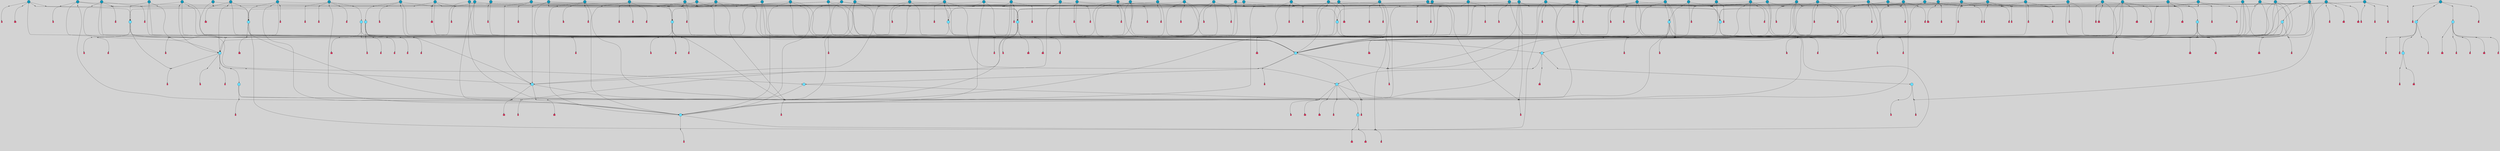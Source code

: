 // File exported with GEGELATI v1.3.1
// On the 2024-04-08 17:23:27
// With the File::TPGGraphDotExporter
digraph{
	graph[pad = "0.212, 0.055" bgcolor = lightgray]
	node[shape=circle style = filled label = ""]
		T3 [fillcolor="#66ddff"]
		T4 [fillcolor="#66ddff"]
		T7 [fillcolor="#66ddff"]
		T9 [fillcolor="#66ddff"]
		T11 [fillcolor="#66ddff"]
		T24 [fillcolor="#66ddff"]
		T54 [fillcolor="#66ddff"]
		T82 [fillcolor="#66ddff"]
		T111 [fillcolor="#66ddff"]
		T129 [fillcolor="#66ddff"]
		T164 [fillcolor="#66ddff"]
		T207 [fillcolor="#66ddff"]
		T263 [fillcolor="#1199bb"]
		T267 [fillcolor="#66ddff"]
		T20 [fillcolor="#66ddff"]
		T321 [fillcolor="#66ddff"]
		T322 [fillcolor="#66ddff"]
		T323 [fillcolor="#66ddff"]
		T399 [fillcolor="#1199bb"]
		T421 [fillcolor="#1199bb"]
		T438 [fillcolor="#1199bb"]
		T450 [fillcolor="#1199bb"]
		T454 [fillcolor="#1199bb"]
		T489 [fillcolor="#1199bb"]
		T493 [fillcolor="#1199bb"]
		T495 [fillcolor="#1199bb"]
		T505 [fillcolor="#66ddff"]
		T506 [fillcolor="#1199bb"]
		T523 [fillcolor="#1199bb"]
		T534 [fillcolor="#1199bb"]
		T538 [fillcolor="#66ddff"]
		T544 [fillcolor="#1199bb"]
		T550 [fillcolor="#1199bb"]
		T555 [fillcolor="#1199bb"]
		T558 [fillcolor="#1199bb"]
		T560 [fillcolor="#66ddff"]
		T565 [fillcolor="#66ddff"]
		T567 [fillcolor="#1199bb"]
		T569 [fillcolor="#1199bb"]
		T577 [fillcolor="#66ddff"]
		T580 [fillcolor="#1199bb"]
		T582 [fillcolor="#1199bb"]
		T584 [fillcolor="#1199bb"]
		T586 [fillcolor="#1199bb"]
		T587 [fillcolor="#1199bb"]
		T588 [fillcolor="#1199bb"]
		T590 [fillcolor="#1199bb"]
		T591 [fillcolor="#1199bb"]
		T592 [fillcolor="#1199bb"]
		T521 [fillcolor="#1199bb"]
		T593 [fillcolor="#1199bb"]
		T594 [fillcolor="#1199bb"]
		T595 [fillcolor="#1199bb"]
		T596 [fillcolor="#1199bb"]
		T597 [fillcolor="#1199bb"]
		T598 [fillcolor="#1199bb"]
		T599 [fillcolor="#1199bb"]
		T600 [fillcolor="#1199bb"]
		T601 [fillcolor="#1199bb"]
		T602 [fillcolor="#1199bb"]
		T603 [fillcolor="#1199bb"]
		T604 [fillcolor="#1199bb"]
		T605 [fillcolor="#1199bb"]
		T606 [fillcolor="#1199bb"]
		T607 [fillcolor="#1199bb"]
		T608 [fillcolor="#1199bb"]
		T531 [fillcolor="#1199bb"]
		T610 [fillcolor="#1199bb"]
		T614 [fillcolor="#1199bb"]
		T615 [fillcolor="#1199bb"]
		T616 [fillcolor="#1199bb"]
		T618 [fillcolor="#1199bb"]
		T619 [fillcolor="#1199bb"]
		T620 [fillcolor="#1199bb"]
		T621 [fillcolor="#1199bb"]
		T623 [fillcolor="#66ddff"]
		T624 [fillcolor="#66ddff"]
		T625 [fillcolor="#66ddff"]
		T626 [fillcolor="#1199bb"]
		T627 [fillcolor="#1199bb"]
		T628 [fillcolor="#1199bb"]
		T629 [fillcolor="#1199bb"]
		T630 [fillcolor="#1199bb"]
		T631 [fillcolor="#1199bb"]
		T632 [fillcolor="#1199bb"]
		T633 [fillcolor="#1199bb"]
		T634 [fillcolor="#1199bb"]
		T635 [fillcolor="#1199bb"]
		T636 [fillcolor="#1199bb"]
		T637 [fillcolor="#1199bb"]
		T638 [fillcolor="#1199bb"]
		T639 [fillcolor="#1199bb"]
		T640 [fillcolor="#1199bb"]
		T305 [fillcolor="#1199bb"]
		T641 [fillcolor="#1199bb"]
		T642 [fillcolor="#1199bb"]
		T643 [fillcolor="#1199bb"]
		T359 [fillcolor="#1199bb"]
		T644 [fillcolor="#1199bb"]
		T645 [fillcolor="#1199bb"]
		T646 [fillcolor="#1199bb"]
		T647 [fillcolor="#1199bb"]
		T648 [fillcolor="#1199bb"]
		P7506 [fillcolor="#cccccc" shape=point] //6|
		I7506 [shape=box style=invis label="6|1&2|6#1|7&#92;n10|7&2|0#1|5&#92;n9|4&0|1#2|2&#92;n8|6&0|0#1|0&#92;n"]
		P7506 -> I7506[style=invis]
		A5458 [fillcolor="#ff3366" shape=box margin=0.03 width=0 height=0 label="3"]
		T3 -> P7506 -> A5458
		P7507 [fillcolor="#cccccc" shape=point] //3|
		I7507 [shape=box style=invis label="7|6&2|4#0|2&#92;n10|3&2|7#1|4&#92;n11|6&0|4#0|1&#92;n7|1&0|0#2|6&#92;n7|6&0|3#2|6&#92;n4|0&2|6#0|1&#92;n4|4&2|5#0|2&#92;n4|6&0|4#2|7&#92;n10|0&2|3#1|5&#92;n2|6&0|5#0|2&#92;n1|0&2|3#0|7&#92;n1|6&2|0#0|5&#92;n6|2&0|1#0|7&#92;n9|2&0|3#2|7&#92;n5|3&0|6#0|6&#92;n1|7&2|5#2|3&#92;n8|1&2|7#0|6&#92;n1|0&2|5#2|1&#92;n7|1&2|2#2|5&#92;n7|4&2|6#0|3&#92;n"]
		P7507 -> I7507[style=invis]
		A5459 [fillcolor="#ff3366" shape=box margin=0.03 width=0 height=0 label="4"]
		T3 -> P7507 -> A5459
		P7508 [fillcolor="#cccccc" shape=point] //7|
		I7508 [shape=box style=invis label="0|2&2|4#2|6&#92;n5|3&0|6#0|1&#92;n4|7&2|6#0|5&#92;n7|6&0|7#0|5&#92;n10|7&2|2#1|1&#92;n"]
		P7508 -> I7508[style=invis]
		A5460 [fillcolor="#ff3366" shape=box margin=0.03 width=0 height=0 label="4"]
		T4 -> P7508 -> A5460
		P7509 [fillcolor="#cccccc" shape=point] //0|
		I7509 [shape=box style=invis label="2|5&0|1#0|6&#92;n6|1&2|2#2|7&#92;n8|0&0|3#1|4&#92;n4|3&2|5#2|4&#92;n8|1&2|4#0|0&#92;n6|6&0|1#2|6&#92;n11|7&2|4#2|5&#92;n6|2&2|4#0|2&#92;n8|5&2|4#2|4&#92;n2|1&2|1#2|2&#92;n2|7&2|5#2|6&#92;n9|7&0|5#0|4&#92;n1|2&0|5#2|6&#92;n4|2&2|3#2|7&#92;n3|3&2|1#0|2&#92;n"]
		P7509 -> I7509[style=invis]
		A5461 [fillcolor="#ff3366" shape=box margin=0.03 width=0 height=0 label="5"]
		T4 -> P7509 -> A5461
		P7510 [fillcolor="#cccccc" shape=point] //-3|
		I7510 [shape=box style=invis label="1|6&2|7#0|7&#92;n10|2&0|7#1|3&#92;n9|6&2|7#2|2&#92;n5|3&0|7#0|7&#92;n1|6&2|3#0|0&#92;n2|3&2|3#2|2&#92;n5|1&2|6#0|6&#92;n"]
		P7510 -> I7510[style=invis]
		A5462 [fillcolor="#ff3366" shape=box margin=0.03 width=0 height=0 label="7"]
		T7 -> P7510 -> A5462
		P7511 [fillcolor="#cccccc" shape=point] //5|
		I7511 [shape=box style=invis label="0|5&2|3#0|1&#92;n0|6&2|1#2|4&#92;n6|2&2|6#0|7&#92;n7|4&0|3#0|1&#92;n5|4&0|7#1|6&#92;n9|1&0|5#2|2&#92;n6|3&2|3#1|7&#92;n11|7&2|4#1|6&#92;n2|5&0|1#0|0&#92;n4|7&0|0#0|2&#92;n6|2&0|6#0|0&#92;n2|1&2|6#2|4&#92;n10|0&2|0#1|0&#92;n6|6&2|4#0|6&#92;n"]
		P7511 -> I7511[style=invis]
		A5463 [fillcolor="#ff3366" shape=box margin=0.03 width=0 height=0 label="8"]
		T7 -> P7511 -> A5463
		P7512 [fillcolor="#cccccc" shape=point] //-6|
		I7512 [shape=box style=invis label="11|1&0|7#2|0&#92;n10|4&0|1#1|0&#92;n4|3&2|4#2|1&#92;n0|5&2|0#0|0&#92;n6|1&0|0#0|3&#92;n8|2&2|0#0|4&#92;n11|4&2|0#1|6&#92;n7|0&2|6#2|3&#92;n5|3&2|6#2|0&#92;n2|0&2|0#0|4&#92;n"]
		P7512 -> I7512[style=invis]
		A5464 [fillcolor="#ff3366" shape=box margin=0.03 width=0 height=0 label="9"]
		T9 -> P7512 -> A5464
		P7513 [fillcolor="#cccccc" shape=point] //2|
		I7513 [shape=box style=invis label="6|3&2|7#1|4&#92;n8|6&0|0#2|5&#92;n2|1&0|2#0|3&#92;n8|7&0|6#0|4&#92;n2|1&2|0#0|1&#92;n0|0&2|2#2|3&#92;n6|6&0|7#2|1&#92;n6|1&0|7#2|6&#92;n5|4&2|7#0|4&#92;n0|3&0|4#2|0&#92;n11|0&2|0#2|5&#92;n4|5&2|5#2|4&#92;n5|7&0|6#0|4&#92;n9|7&2|5#0|3&#92;n5|4&2|1#0|3&#92;n5|3&0|1#1|7&#92;n0|4&0|3#2|5&#92;n"]
		P7513 -> I7513[style=invis]
		A5465 [fillcolor="#ff3366" shape=box margin=0.03 width=0 height=0 label="10"]
		T9 -> P7513 -> A5465
		P7514 [fillcolor="#cccccc" shape=point] //6|
		I7514 [shape=box style=invis label="3|0&2|7#2|2&#92;n3|2&0|4#2|5&#92;n5|1&0|2#1|0&#92;n8|7&0|1#2|0&#92;n8|5&0|3#0|6&#92;n0|2&0|2#2|3&#92;n1|5&2|5#0|5&#92;n5|6&0|6#0|7&#92;n6|7&0|0#2|6&#92;n1|2&2|3#0|0&#92;n7|7&2|3#0|4&#92;n0|7&2|7#0|6&#92;n1|0&2|2#2|7&#92;n4|4&0|1#0|0&#92;n"]
		P7514 -> I7514[style=invis]
		A5466 [fillcolor="#ff3366" shape=box margin=0.03 width=0 height=0 label="11"]
		T11 -> P7514 -> A5466
		P7515 [fillcolor="#cccccc" shape=point] //-4|
		I7515 [shape=box style=invis label="4|1&0|4#2|6&#92;n1|2&2|2#2|0&#92;n1|2&2|0#0|6&#92;n8|4&2|3#2|5&#92;n5|5&2|1#1|0&#92;n"]
		P7515 -> I7515[style=invis]
		A5467 [fillcolor="#ff3366" shape=box margin=0.03 width=0 height=0 label="12"]
		T11 -> P7515 -> A5467
		P7516 [fillcolor="#cccccc" shape=point] //-3|
		I7516 [shape=box style=invis label="8|1&2|3#0|5&#92;n0|6&0|5#0|5&#92;n3|7&2|1#0|6&#92;n3|5&0|1#0|0&#92;n9|5&2|0#0|4&#92;n3|5&0|2#0|3&#92;n10|6&2|4#1|0&#92;n9|4&2|7#2|6&#92;n1|7&2|5#2|2&#92;n"]
		P7516 -> I7516[style=invis]
		A5468 [fillcolor="#ff3366" shape=box margin=0.03 width=0 height=0 label="5"]
		T4 -> P7516 -> A5468
		P7517 [fillcolor="#cccccc" shape=point] //1|
		I7517 [shape=box style=invis label="5|1&0|6#2|7&#92;n2|4&0|4#2|2&#92;n0|6&0|5#0|4&#92;n10|6&2|5#1|6&#92;n9|3&0|1#1|7&#92;n10|3&2|2#1|0&#92;n5|0&0|0#2|1&#92;n11|3&2|3#1|5&#92;n10|3&0|1#1|0&#92;n2|4&0|1#0|1&#92;n0|2&0|3#2|4&#92;n9|2&2|1#2|5&#92;n11|7&2|6#2|6&#92;n"]
		P7517 -> I7517[style=invis]
		T24 -> P7517 -> T7
		P7518 [fillcolor="#cccccc" shape=point] //5|
		I7518 [shape=box style=invis label="3|0&2|0#0|1&#92;n3|0&0|7#0|1&#92;n5|3&0|2#2|6&#92;n4|4&2|4#2|6&#92;n11|2&0|7#1|6&#92;n2|7&2|2#2|5&#92;n9|3&2|6#2|7&#92;n7|7&0|0#0|4&#92;n6|1&2|4#2|3&#92;n5|4&2|0#1|6&#92;n1|3&0|7#0|4&#92;n"]
		P7518 -> I7518[style=invis]
		A5469 [fillcolor="#ff3366" shape=box margin=0.03 width=0 height=0 label="7"]
		T24 -> P7518 -> A5469
		P7519 [fillcolor="#cccccc" shape=point] //-2|
		I7519 [shape=box style=invis label="4|1&0|4#0|3&#92;n4|2&0|5#2|0&#92;n5|5&2|6#0|5&#92;n1|4&0|1#0|2&#92;n6|3&2|7#1|5&#92;n0|4&2|0#0|3&#92;n8|5&2|5#1|2&#92;n10|7&2|7#1|1&#92;n3|4&0|0#2|1&#92;n3|6&2|5#2|5&#92;n8|3&0|1#0|7&#92;n10|0&2|7#1|3&#92;n4|1&2|4#0|1&#92;n9|3&2|0#0|4&#92;n3|6&2|0#0|4&#92;n1|2&0|6#2|1&#92;n4|0&2|1#2|2&#92;n"]
		P7519 -> I7519[style=invis]
		A5470 [fillcolor="#ff3366" shape=box margin=0.03 width=0 height=0 label="14"]
		T24 -> P7519 -> A5470
		P7520 [fillcolor="#cccccc" shape=point] //8|
		I7520 [shape=box style=invis label="9|0&0|1#2|0&#92;n10|1&2|5#1|4&#92;n8|2&2|6#0|4&#92;n2|4&2|5#2|3&#92;n4|2&2|2#0|2&#92;n7|5&0|2#0|0&#92;n8|2&2|1#1|3&#92;n8|7&0|7#2|1&#92;n1|1&0|0#0|7&#92;n5|6&2|5#1|0&#92;n6|6&2|5#0|0&#92;n11|4&0|3#2|6&#92;n4|2&2|4#0|7&#92;n5|6&0|1#2|0&#92;n11|3&0|2#0|7&#92;n"]
		P7520 -> I7520[style=invis]
		A5471 [fillcolor="#ff3366" shape=box margin=0.03 width=0 height=0 label="6"]
		T54 -> P7520 -> A5471
		T54 -> P7518
		P7521 [fillcolor="#cccccc" shape=point] //-10|
		I7521 [shape=box style=invis label="3|6&0|0#0|4&#92;n4|1&2|4#0|1&#92;n5|1&0|1#0|4&#92;n5|5&2|6#0|5&#92;n6|5&0|6#0|3&#92;n11|1&2|0#0|1&#92;n0|7&2|0#0|3&#92;n1|2&0|6#0|1&#92;n8|0&0|4#2|0&#92;n0|4&0|7#2|7&#92;n7|0&2|7#1|3&#92;n3|1&0|5#2|5&#92;n5|1&0|4#0|3&#92;n2|2&0|2#0|0&#92;n8|3&0|1#0|7&#92;n3|0&0|3#0|5&#92;n7|2&0|5#2|0&#92;n6|3&2|7#1|5&#92;n4|7&2|7#2|1&#92;n"]
		P7521 -> I7521[style=invis]
		A5472 [fillcolor="#ff3366" shape=box margin=0.03 width=0 height=0 label="14"]
		T54 -> P7521 -> A5472
		T54 -> P7511
		P7522 [fillcolor="#cccccc" shape=point] //6|
		I7522 [shape=box style=invis label="7|0&2|5#1|2&#92;n10|6&2|1#1|3&#92;n7|5&0|2#0|7&#92;n10|7&0|1#1|5&#92;n4|6&2|5#0|5&#92;n4|4&0|7#2|7&#92;n"]
		P7522 -> I7522[style=invis]
		A5473 [fillcolor="#ff3366" shape=box margin=0.03 width=0 height=0 label="7"]
		T82 -> P7522 -> A5473
		P7523 [fillcolor="#cccccc" shape=point] //6|
		I7523 [shape=box style=invis label="0|5&2|3#0|1&#92;n0|6&2|1#2|4&#92;n9|1&0|5#2|2&#92;n7|4&0|3#0|1&#92;n5|4&0|7#1|6&#92;n2|5&0|1#0|0&#92;n6|3&2|3#1|7&#92;n11|7&2|4#1|6&#92;n6|2&2|6#0|1&#92;n4|7&0|0#0|2&#92;n6|2&0|6#0|0&#92;n9|1&2|6#2|4&#92;n10|0&2|0#1|0&#92;n6|6&2|4#0|6&#92;n"]
		P7523 -> I7523[style=invis]
		A5474 [fillcolor="#ff3366" shape=box margin=0.03 width=0 height=0 label="8"]
		T82 -> P7523 -> A5474
		T82 -> P7512
		P7524 [fillcolor="#cccccc" shape=point] //-5|
		I7524 [shape=box style=invis label="0|0&2|3#0|2&#92;n10|5&0|6#1|3&#92;n7|3&0|6#2|3&#92;n3|4&0|6#0|6&#92;n10|5&0|2#1|1&#92;n5|0&0|1#0|3&#92;n6|6&2|5#1|5&#92;n7|4&0|2#1|7&#92;n5|7&0|1#2|5&#92;n1|5&0|0#0|3&#92;n7|5&2|1#2|6&#92;n9|0&0|2#0|0&#92;n4|0&2|4#0|0&#92;n4|6&0|0#2|3&#92;n3|1&0|6#2|5&#92;n7|7&2|1#2|3&#92;n9|4&2|2#0|6&#92;n"]
		P7524 -> I7524[style=invis]
		T111 -> P7524 -> T9
		P7525 [fillcolor="#cccccc" shape=point] //7|
		I7525 [shape=box style=invis label="7|4&2|1#2|0&#92;n4|1&2|4#2|3&#92;n5|0&2|0#2|2&#92;n6|1&2|4#2|6&#92;n"]
		P7525 -> I7525[style=invis]
		A5475 [fillcolor="#ff3366" shape=box margin=0.03 width=0 height=0 label="9"]
		T111 -> P7525 -> A5475
		P7526 [fillcolor="#cccccc" shape=point] //2|
		I7526 [shape=box style=invis label="3|0&2|0#0|1&#92;n11|2&0|7#1|6&#92;n8|7&2|4#0|5&#92;n5|3&0|2#2|6&#92;n4|4&2|4#2|6&#92;n3|0&0|7#0|1&#92;n2|7&2|2#2|5&#92;n9|3&2|6#2|7&#92;n7|7&0|0#0|4&#92;n6|1&2|4#1|3&#92;n5|4&2|0#1|6&#92;n1|3&0|7#0|4&#92;n"]
		P7526 -> I7526[style=invis]
		A5476 [fillcolor="#ff3366" shape=box margin=0.03 width=0 height=0 label="7"]
		T111 -> P7526 -> A5476
		T111 -> P7512
		T129 -> P7520
		T129 -> P7518
		P7527 [fillcolor="#cccccc" shape=point] //10|
		I7527 [shape=box style=invis label="4|5&2|7#2|1&#92;n1|7&2|3#0|6&#92;n3|5&2|2#0|3&#92;n10|3&0|7#1|4&#92;n7|1&0|4#2|6&#92;n10|2&0|3#1|7&#92;n9|5&2|0#0|4&#92;n4|0&0|3#2|7&#92;n11|4&2|6#1|2&#92;n5|4&2|7#0|2&#92;n2|6&2|4#0|0&#92;n6|5&0|7#2|1&#92;n5|3&2|3#1|6&#92;n10|7&2|0#1|2&#92;n"]
		P7527 -> I7527[style=invis]
		A5477 [fillcolor="#ff3366" shape=box margin=0.03 width=0 height=0 label="5"]
		T129 -> P7527 -> A5477
		P7528 [fillcolor="#cccccc" shape=point] //5|
		I7528 [shape=box style=invis label="9|4&2|3#1|3&#92;n0|4&2|4#0|5&#92;n6|1&2|6#2|5&#92;n4|0&0|5#2|0&#92;n"]
		P7528 -> I7528[style=invis]
		A5478 [fillcolor="#ff3366" shape=box margin=0.03 width=0 height=0 label="7"]
		T129 -> P7528 -> A5478
		P7529 [fillcolor="#cccccc" shape=point] //6|
		I7529 [shape=box style=invis label="9|4&2|7#0|6&#92;n8|4&0|1#1|0&#92;n1|3&0|0#2|1&#92;n2|4&0|6#2|2&#92;n5|1&2|5#0|7&#92;n3|0&0|3#2|6&#92;n2|2&2|6#0|2&#92;n8|4&0|4#2|2&#92;n5|1&2|4#0|3&#92;n9|4&0|6#0|6&#92;n5|0&2|2#1|5&#92;n11|7&0|0#1|1&#92;n0|4&0|3#0|3&#92;n7|7&2|4#2|5&#92;n1|5&0|1#2|1&#92;n"]
		P7529 -> I7529[style=invis]
		A5479 [fillcolor="#ff3366" shape=box margin=0.03 width=0 height=0 label="1"]
		T129 -> P7529 -> A5479
		T164 -> P7509
		P7530 [fillcolor="#cccccc" shape=point] //-1|
		I7530 [shape=box style=invis label="6|4&0|4#2|4&#92;n4|5&2|5#2|4&#92;n9|7&2|5#0|3&#92;n3|7&2|6#0|6&#92;n8|7&0|6#0|4&#92;n2|1&2|0#0|1&#92;n8|6&0|0#2|5&#92;n2|1&0|2#0|3&#92;n6|1&0|7#2|6&#92;n6|3&0|1#1|6&#92;n5|4&2|7#0|4&#92;n0|7&0|4#2|0&#92;n11|0&2|0#2|5&#92;n3|7&2|0#2|7&#92;n8|3&2|7#1|4&#92;n5|7&0|6#0|4&#92;n0|0&2|3#2|3&#92;n5|4&2|1#0|3&#92;n0|4&0|3#2|5&#92;n"]
		P7530 -> I7530[style=invis]
		A5480 [fillcolor="#ff3366" shape=box margin=0.03 width=0 height=0 label="10"]
		T164 -> P7530 -> A5480
		P7531 [fillcolor="#cccccc" shape=point] //-7|
		I7531 [shape=box style=invis label="6|1&0|2#0|3&#92;n1|2&0|1#2|0&#92;n10|3&2|2#1|1&#92;n0|1&0|2#0|7&#92;n4|6&2|7#2|4&#92;n6|0&2|7#0|6&#92;n"]
		P7531 -> I7531[style=invis]
		A5481 [fillcolor="#ff3366" shape=box margin=0.03 width=0 height=0 label="7"]
		T164 -> P7531 -> A5481
		P7532 [fillcolor="#cccccc" shape=point] //-6|
		I7532 [shape=box style=invis label="11|7&0|1#0|6&#92;n3|5&0|1#0|3&#92;n1|5&0|5#0|6&#92;n1|7&2|5#2|2&#92;n0|0&0|2#2|2&#92;n4|4&0|1#0|5&#92;n6|4&2|2#0|2&#92;n0|6&2|5#0|5&#92;n0|3&2|2#2|6&#92;n"]
		P7532 -> I7532[style=invis]
		A5482 [fillcolor="#ff3366" shape=box margin=0.03 width=0 height=0 label="5"]
		T164 -> P7532 -> A5482
		P7533 [fillcolor="#cccccc" shape=point] //4|
		I7533 [shape=box style=invis label="4|3&0|6#0|3&#92;n5|7&2|3#2|2&#92;n5|6&0|7#1|2&#92;n1|4&2|6#0|3&#92;n8|4&2|1#2|5&#92;n9|5&2|4#1|4&#92;n2|4&0|5#0|7&#92;n10|0&0|6#1|3&#92;n3|0&0|6#0|2&#92;n2|7&2|7#2|6&#92;n5|2&0|5#1|5&#92;n10|4&2|5#1|7&#92;n4|0&0|4#2|4&#92;n11|1&0|4#2|6&#92;n10|6&2|0#1|4&#92;n9|7&0|3#1|4&#92;n4|5&2|7#0|6&#92;n11|5&2|6#2|3&#92;n0|3&0|5#0|1&#92;n"]
		P7533 -> I7533[style=invis]
		A5483 [fillcolor="#ff3366" shape=box margin=0.03 width=0 height=0 label="13"]
		T164 -> P7533 -> A5483
		P7534 [fillcolor="#cccccc" shape=point] //7|
		I7534 [shape=box style=invis label="7|0&2|1#2|0&#92;n9|7&2|1#1|7&#92;n8|2&0|1#1|0&#92;n6|6&0|2#1|1&#92;n2|2&0|5#0|0&#92;n5|7&0|0#2|1&#92;n5|1&2|5#1|5&#92;n4|7&2|4#2|3&#92;n10|5&2|2#1|5&#92;n1|3&2|2#2|0&#92;n10|2&2|6#1|5&#92;n"]
		P7534 -> I7534[style=invis]
		A5484 [fillcolor="#ff3366" shape=box margin=0.03 width=0 height=0 label="1"]
		T207 -> P7534 -> A5484
		P7535 [fillcolor="#cccccc" shape=point] //-3|
		I7535 [shape=box style=invis label="3|7&0|0#0|2&#92;n11|5&0|1#1|1&#92;n4|1&0|6#2|6&#92;n4|0&0|1#0|5&#92;n"]
		P7535 -> I7535[style=invis]
		T207 -> P7535 -> T24
		P7536 [fillcolor="#cccccc" shape=point] //5|
		I7536 [shape=box style=invis label="8|1&2|6#0|6&#92;n3|0&0|7#0|1&#92;n11|3&0|2#2|6&#92;n4|4&2|4#2|6&#92;n11|2&0|7#1|6&#92;n2|7&2|2#2|5&#92;n7|7&0|0#0|4&#92;n6|1&2|4#2|3&#92;n5|4&2|0#1|6&#92;n3|0&2|0#0|1&#92;n1|3&0|7#0|4&#92;n"]
		P7536 -> I7536[style=invis]
		A5485 [fillcolor="#ff3366" shape=box margin=0.03 width=0 height=0 label="7"]
		T207 -> P7536 -> A5485
		P7537 [fillcolor="#cccccc" shape=point] //5|
		I7537 [shape=box style=invis label="10|4&2|6#1|2&#92;n8|4&0|1#1|0&#92;n0|4&2|6#0|0&#92;n8|4&2|5#2|1&#92;n7|5&2|5#1|0&#92;n3|6&0|6#2|2&#92;n1|7&0|7#0|5&#92;n2|0&0|7#2|4&#92;n9|4&2|6#2|7&#92;n2|6&2|2#0|0&#92;n11|7&2|7#0|7&#92;n5|5&0|0#0|1&#92;n10|1&0|0#1|0&#92;n7|3&0|1#2|5&#92;n9|2&2|7#1|5&#92;n9|0&2|5#1|2&#92;n1|6&2|4#2|2&#92;n3|3&2|2#0|7&#92;n1|6&2|0#0|0&#92;n6|4&2|6#1|0&#92;n"]
		P7537 -> I7537[style=invis]
		A5486 [fillcolor="#ff3366" shape=box margin=0.03 width=0 height=0 label="1"]
		T207 -> P7537 -> A5486
		P7538 [fillcolor="#cccccc" shape=point] //7|
		I7538 [shape=box style=invis label="6|1&2|6#2|7&#92;n7|0&2|4#2|3&#92;n3|3&0|7#0|6&#92;n5|4&0|2#2|4&#92;n8|5&2|6#2|7&#92;n0|0&2|3#0|3&#92;n5|4&2|4#2|6&#92;n"]
		P7538 -> I7538[style=invis]
		T207 -> P7538 -> T4
		P7539 [fillcolor="#cccccc" shape=point] //-2|
		I7539 [shape=box style=invis label="11|7&2|0#1|7&#92;n4|3&0|1#2|5&#92;n0|4&2|4#2|7&#92;n1|6&0|0#0|4&#92;n4|0&0|0#0|5&#92;n0|6&2|3#2|0&#92;n9|6&2|5#1|3&#92;n0|7&2|1#2|5&#92;n4|4&0|5#0|1&#92;n10|4&0|0#1|0&#92;n"]
		P7539 -> I7539[style=invis]
		A5487 [fillcolor="#ff3366" shape=box margin=0.03 width=0 height=0 label="12"]
		T263 -> P7539 -> A5487
		P7540 [fillcolor="#cccccc" shape=point] //-3|
		I7540 [shape=box style=invis label="7|2&2|4#0|2&#92;n4|1&2|6#0|1&#92;n11|6&0|4#0|1&#92;n7|1&0|0#2|6&#92;n6|2&0|1#0|7&#92;n10|3&2|7#1|4&#92;n3|5&2|3#0|1&#92;n4|4&2|5#0|2&#92;n4|6&0|4#2|7&#92;n2|5&0|5#0|2&#92;n10|0&2|3#1|4&#92;n0|1&2|7#0|6&#92;n7|6&0|3#2|6&#92;n1|3&0|6#2|0&#92;n5|3&0|6#0|6&#92;n1|4&2|5#2|3&#92;n1|6&2|0#0|5&#92;n9|2&0|3#2|7&#92;n7|1&2|2#2|5&#92;n"]
		P7540 -> I7540[style=invis]
		T263 -> P7540 -> T207
		P7541 [fillcolor="#cccccc" shape=point] //2|
		I7541 [shape=box style=invis label="4|1&0|4#2|6&#92;n5|5&2|1#1|0&#92;n1|0&2|0#0|6&#92;n8|4&2|3#2|5&#92;n"]
		P7541 -> I7541[style=invis]
		T263 -> P7541 -> T11
		T267 -> P7534
		P7542 [fillcolor="#cccccc" shape=point] //7|
		I7542 [shape=box style=invis label="7|4&2|7#0|4&#92;n4|6&0|1#2|5&#92;n2|1&2|3#0|0&#92;n4|3&2|0#0|1&#92;n0|0&2|7#2|7&#92;n7|7&0|5#2|3&#92;n5|0&2|1#2|2&#92;n10|0&0|4#1|2&#92;n4|4&0|7#0|0&#92;n6|7&0|2#0|1&#92;n1|4&2|5#0|4&#92;n"]
		P7542 -> I7542[style=invis]
		A5488 [fillcolor="#ff3366" shape=box margin=0.03 width=0 height=0 label="0"]
		T267 -> P7542 -> A5488
		T267 -> P7540
		P7543 [fillcolor="#cccccc" shape=point] //5|
		I7543 [shape=box style=invis label="1|6&2|7#0|7&#92;n9|2&2|7#2|3&#92;n10|2&0|7#1|3&#92;n0|0&2|7#2|2&#92;n1|6&2|3#0|0&#92;n2|3&2|3#2|2&#92;n"]
		P7543 -> I7543[style=invis]
		A5489 [fillcolor="#ff3366" shape=box margin=0.03 width=0 height=0 label="7"]
		T267 -> P7543 -> A5489
		P7544 [fillcolor="#cccccc" shape=point] //-6|
		I7544 [shape=box style=invis label="6|0&0|5#2|5&#92;n0|3&2|1#2|1&#92;n"]
		P7544 -> I7544[style=invis]
		A5490 [fillcolor="#ff3366" shape=box margin=0.03 width=0 height=0 label="3"]
		T267 -> P7544 -> A5490
		P7545 [fillcolor="#cccccc" shape=point] //-9|
		I7545 [shape=box style=invis label="2|0&2|0#2|1&#92;n4|4&2|4#2|6&#92;n9|1&0|3#1|7&#92;n5|3&0|2#2|6&#92;n2|7&2|2#2|5&#92;n5|4&2|0#1|6&#92;n3|0&0|7#0|1&#92;n1|3&0|7#0|4&#92;n11|6&2|2#0|7&#92;n7|7&0|0#0|4&#92;n11|0&0|7#1|6&#92;n9|3&2|6#2|7&#92;n"]
		P7545 -> I7545[style=invis]
		A5491 [fillcolor="#ff3366" shape=box margin=0.03 width=0 height=0 label="7"]
		T322 -> P7545 -> A5491
		P7546 [fillcolor="#cccccc" shape=point] //-4|
		I7546 [shape=box style=invis label="4|1&0|4#2|6&#92;n1|2&2|2#2|0&#92;n1|2&2|0#0|6&#92;n8|4&2|3#2|5&#92;n5|5&2|1#1|0&#92;n"]
		P7546 -> I7546[style=invis]
		A5492 [fillcolor="#ff3366" shape=box margin=0.03 width=0 height=0 label="12"]
		T321 -> P7546 -> A5492
		P7547 [fillcolor="#cccccc" shape=point] //6|
		I7547 [shape=box style=invis label="3|0&2|7#2|2&#92;n3|2&0|4#2|5&#92;n5|1&0|2#1|0&#92;n8|7&0|1#2|0&#92;n8|5&0|3#0|6&#92;n0|2&0|2#2|3&#92;n1|5&2|5#0|5&#92;n5|6&0|6#0|7&#92;n6|7&0|0#2|6&#92;n1|2&2|3#0|0&#92;n7|7&2|3#0|4&#92;n0|7&2|7#0|6&#92;n1|0&2|2#2|7&#92;n4|4&0|1#0|0&#92;n"]
		P7547 -> I7547[style=invis]
		A5493 [fillcolor="#ff3366" shape=box margin=0.03 width=0 height=0 label="11"]
		T321 -> P7547 -> A5493
		P7548 [fillcolor="#cccccc" shape=point] //2|
		I7548 [shape=box style=invis label="4|1&0|4#2|6&#92;n5|5&2|1#1|0&#92;n1|0&2|0#0|6&#92;n8|4&2|3#2|5&#92;n"]
		P7548 -> I7548[style=invis]
		T322 -> P7548 -> T321
		P7549 [fillcolor="#cccccc" shape=point] //8|
		I7549 [shape=box style=invis label="9|7&0|5#2|5&#92;n3|3&2|3#0|2&#92;n9|5&2|2#1|0&#92;n2|3&0|6#0|3&#92;n4|4&2|5#2|7&#92;n11|3&2|0#1|5&#92;n6|6&2|1#2|2&#92;n4|6&0|1#2|2&#92;n2|5&2|7#2|2&#92;n7|7&2|2#2|3&#92;n6|5&0|3#2|6&#92;n6|7&0|6#0|2&#92;n"]
		P7549 -> I7549[style=invis]
		A5494 [fillcolor="#ff3366" shape=box margin=0.03 width=0 height=0 label="14"]
		T322 -> P7549 -> A5494
		P7550 [fillcolor="#cccccc" shape=point] //4|
		I7550 [shape=box style=invis label="4|3&0|6#0|3&#92;n5|7&2|3#2|2&#92;n5|6&0|7#1|2&#92;n1|4&2|6#0|3&#92;n8|4&2|1#2|5&#92;n9|5&2|4#1|4&#92;n2|4&0|5#0|7&#92;n10|0&0|6#1|3&#92;n3|0&0|6#0|2&#92;n2|7&2|7#2|6&#92;n5|2&0|5#1|5&#92;n10|4&2|5#1|7&#92;n4|0&0|4#2|4&#92;n11|1&0|4#2|6&#92;n10|6&2|0#1|4&#92;n9|7&0|3#1|4&#92;n4|5&2|7#0|6&#92;n11|5&2|6#2|3&#92;n0|3&0|5#0|1&#92;n"]
		P7550 -> I7550[style=invis]
		A5495 [fillcolor="#ff3366" shape=box margin=0.03 width=0 height=0 label="13"]
		T322 -> P7550 -> A5495
		P7551 [fillcolor="#cccccc" shape=point] //-3|
		I7551 [shape=box style=invis label="4|5&0|0#0|0&#92;n4|7&0|0#0|2&#92;n0|6&2|1#2|4&#92;n9|1&0|5#2|2&#92;n10|0&2|0#1|0&#92;n6|6&2|4#0|6&#92;n2|5&0|1#0|0&#92;n6|3&2|3#1|7&#92;n11|7&2|4#1|6&#92;n6|2&2|6#0|1&#92;n6|2&0|0#0|0&#92;n9|1&2|6#2|4&#92;n10|4&0|3#1|1&#92;n5|4&2|7#1|6&#92;n"]
		P7551 -> I7551[style=invis]
		T323 -> P7551 -> T322
		P7552 [fillcolor="#cccccc" shape=point] //5|
		I7552 [shape=box style=invis label="0|5&2|3#0|1&#92;n0|6&2|1#2|4&#92;n6|2&2|6#0|7&#92;n7|4&0|3#0|1&#92;n5|4&0|7#1|6&#92;n9|1&0|5#2|2&#92;n6|3&2|3#1|7&#92;n11|7&2|4#1|6&#92;n2|5&0|1#0|0&#92;n4|7&0|0#0|2&#92;n6|2&0|6#0|0&#92;n2|1&2|6#2|4&#92;n10|0&2|0#1|0&#92;n6|6&2|4#0|6&#92;n"]
		P7552 -> I7552[style=invis]
		A5496 [fillcolor="#ff3366" shape=box margin=0.03 width=0 height=0 label="8"]
		T20 -> P7552 -> A5496
		P7553 [fillcolor="#cccccc" shape=point] //-3|
		I7553 [shape=box style=invis label="1|6&2|7#0|7&#92;n10|2&0|7#1|3&#92;n9|6&2|7#2|2&#92;n5|3&0|7#0|7&#92;n1|6&2|3#0|0&#92;n2|3&2|3#2|2&#92;n5|1&2|6#0|6&#92;n"]
		P7553 -> I7553[style=invis]
		A5497 [fillcolor="#ff3366" shape=box margin=0.03 width=0 height=0 label="7"]
		T20 -> P7553 -> A5497
		P7554 [fillcolor="#cccccc" shape=point] //1|
		I7554 [shape=box style=invis label="0|4&0|1#0|1&#92;n10|5&2|5#1|6&#92;n7|7&2|5#2|2&#92;n9|5&0|7#2|7&#92;n8|4&0|3#2|7&#92;n11|0&2|3#0|5&#92;n7|0&0|0#0|1&#92;n4|2&0|4#0|5&#92;n5|1&0|6#2|7&#92;n11|3&0|7#1|3&#92;n"]
		P7554 -> I7554[style=invis]
		T323 -> P7554 -> T20
		P7555 [fillcolor="#cccccc" shape=point] //-8|
		I7555 [shape=box style=invis label="7|5&0|4#2|4&#92;n"]
		P7555 -> I7555[style=invis]
		A5498 [fillcolor="#ff3366" shape=box margin=0.03 width=0 height=0 label="3"]
		T322 -> P7555 -> A5498
		P7556 [fillcolor="#cccccc" shape=point] //4|
		I7556 [shape=box style=invis label="4|3&0|6#0|3&#92;n5|7&2|3#2|2&#92;n5|6&0|7#1|2&#92;n1|4&2|6#0|3&#92;n8|4&2|1#2|5&#92;n9|5&2|4#1|4&#92;n2|4&0|5#0|7&#92;n10|0&0|6#1|3&#92;n3|0&0|6#0|2&#92;n2|7&2|7#2|6&#92;n5|2&0|5#1|5&#92;n10|4&2|5#1|7&#92;n4|0&0|4#2|4&#92;n11|1&0|4#2|6&#92;n10|6&2|0#1|4&#92;n9|7&0|3#1|4&#92;n4|5&2|7#0|6&#92;n11|5&2|6#2|3&#92;n0|3&0|5#0|1&#92;n"]
		P7556 -> I7556[style=invis]
		A5499 [fillcolor="#ff3366" shape=box margin=0.03 width=0 height=0 label="13"]
		T323 -> P7556 -> A5499
		T399 -> P7542
		P7557 [fillcolor="#cccccc" shape=point] //-6|
		I7557 [shape=box style=invis label="0|5&2|3#0|1&#92;n0|6&2|1#2|4&#92;n5|4&0|7#1|6&#92;n9|0&2|7#1|1&#92;n7|4&0|3#0|1&#92;n11|7&2|4#1|6&#92;n9|1&0|5#2|2&#92;n6|2&2|6#0|7&#92;n2|7&0|1#0|0&#92;n4|7&0|0#0|2&#92;n6|2&0|6#0|0&#92;n2|1&2|6#2|4&#92;n10|0&0|0#1|0&#92;n6|6&2|4#0|6&#92;n"]
		P7557 -> I7557[style=invis]
		T399 -> P7557 -> T129
		T399 -> P7518
		P7558 [fillcolor="#cccccc" shape=point] //-6|
		I7558 [shape=box style=invis label="6|1&2|7#0|1&#92;n10|4&0|0#1|1&#92;n11|0&2|4#0|6&#92;n7|7&2|2#2|2&#92;n2|0&2|5#0|0&#92;n9|2&2|1#2|7&#92;n7|2&2|0#1|5&#92;n0|2&2|7#2|5&#92;n7|2&2|4#2|5&#92;n1|1&2|7#0|6&#92;n3|4&2|2#0|3&#92;n7|4&2|0#2|1&#92;n"]
		P7558 -> I7558[style=invis]
		T399 -> P7558 -> T111
		P7559 [fillcolor="#cccccc" shape=point] //-4|
		I7559 [shape=box style=invis label="2|1&2|0#0|1&#92;n0|0&2|3#2|3&#92;n0|7&2|6#0|6&#92;n8|7&0|6#0|4&#92;n5|4&2|7#0|4&#92;n8|6&0|0#2|5&#92;n2|1&0|2#0|3&#92;n0|3&0|3#2|5&#92;n6|7&0|1#1|6&#92;n5|4&2|1#0|3&#92;n0|7&0|4#2|0&#92;n3|1&0|1#2|7&#92;n3|7&2|0#2|7&#92;n8|0&2|7#1|4&#92;n5|7&0|6#0|4&#92;n9|3&2|5#1|6&#92;n9|7&2|5#0|3&#92;n6|4&0|4#2|4&#92;n3|1&0|6#2|5&#92;n6|1&0|7#2|6&#92;n"]
		P7559 -> I7559[style=invis]
		A5500 [fillcolor="#ff3366" shape=box margin=0.03 width=0 height=0 label="10"]
		T421 -> P7559 -> A5500
		P7560 [fillcolor="#cccccc" shape=point] //0|
		I7560 [shape=box style=invis label="9|3&0|0#2|5&#92;n0|4&2|4#0|2&#92;n4|7&0|0#0|0&#92;n0|1&2|5#2|2&#92;n9|2&0|4#2|2&#92;n0|1&2|3#2|6&#92;n6|2&2|6#0|1&#92;n9|7&2|4#1|6&#92;n6|3&0|3#1|7&#92;n3|1&0|2#2|7&#92;n0|6&2|1#2|6&#92;n7|0&2|4#1|3&#92;n7|7&0|6#2|4&#92;n9|1&2|6#2|0&#92;n5|7&0|6#1|1&#92;n0|6&2|2#2|1&#92;n6|5&0|6#0|0&#92;n5|2&2|4#2|3&#92;n6|6&2|4#0|6&#92;n"]
		P7560 -> I7560[style=invis]
		T421 -> P7560 -> T267
		P7561 [fillcolor="#cccccc" shape=point] //-8|
		I7561 [shape=box style=invis label="7|5&0|4#2|4&#92;n"]
		P7561 -> I7561[style=invis]
		A5501 [fillcolor="#ff3366" shape=box margin=0.03 width=0 height=0 label="3"]
		T421 -> P7561 -> A5501
		P7562 [fillcolor="#cccccc" shape=point] //9|
		I7562 [shape=box style=invis label="5|1&2|5#1|0&#92;n9|4&0|1#1|7&#92;n1|3&2|5#2|4&#92;n1|0&0|1#0|4&#92;n8|7&0|4#2|4&#92;n"]
		P7562 -> I7562[style=invis]
		T421 -> P7562 -> T111
		P7563 [fillcolor="#cccccc" shape=point] //-5|
		I7563 [shape=box style=invis label="3|0&2|7#0|5&#92;n4|0&2|6#0|6&#92;n6|4&0|1#2|4&#92;n10|5&2|6#1|4&#92;n6|0&0|3#2|6&#92;n4|1&0|5#0|1&#92;n8|1&0|2#0|3&#92;n"]
		P7563 -> I7563[style=invis]
		T421 -> P7563 -> T54
		P7564 [fillcolor="#cccccc" shape=point] //3|
		I7564 [shape=box style=invis label="5|4&2|0#1|6&#92;n9|3&2|6#2|7&#92;n4|4&2|4#2|6&#92;n5|3&0|2#2|6&#92;n7|7&0|0#0|4&#92;n5|3&0|7#0|6&#92;n11|6&2|2#0|7&#92;n2|5&2|2#2|5&#92;n11|0&0|7#1|6&#92;n3|0&0|7#0|1&#92;n"]
		P7564 -> I7564[style=invis]
		T438 -> P7564 -> T323
		P7565 [fillcolor="#cccccc" shape=point] //-7|
		I7565 [shape=box style=invis label="10|2&0|6#1|3&#92;n5|3&0|7#0|7&#92;n10|6&0|0#1|5&#92;n5|2&0|2#0|1&#92;n1|0&2|7#0|7&#92;n1|6&2|3#0|0&#92;n9|2&2|7#2|2&#92;n7|0&2|7#2|5&#92;n7|0&2|6#0|2&#92;n2|3&2|3#2|2&#92;n"]
		P7565 -> I7565[style=invis]
		A5502 [fillcolor="#ff3366" shape=box margin=0.03 width=0 height=0 label="7"]
		T438 -> P7565 -> A5502
		P7566 [fillcolor="#cccccc" shape=point] //-5|
		I7566 [shape=box style=invis label="4|4&2|3#2|2&#92;n7|5&2|6#2|3&#92;n6|0&2|6#1|5&#92;n5|7&2|3#2|1&#92;n5|3&2|5#0|2&#92;n"]
		P7566 -> I7566[style=invis]
		A5503 [fillcolor="#ff3366" shape=box margin=0.03 width=0 height=0 label="2"]
		T438 -> P7566 -> A5503
		P7567 [fillcolor="#cccccc" shape=point] //7|
		I7567 [shape=box style=invis label="10|3&0|1#1|4&#92;n4|6&0|0#0|2&#92;n4|5&0|6#0|0&#92;n4|3&0|6#2|1&#92;n7|0&0|3#1|2&#92;n4|7&0|6#0|5&#92;n7|6&0|7#0|6&#92;n6|6&0|0#0|3&#92;n11|1&0|4#2|5&#92;n10|2&0|3#1|2&#92;n"]
		P7567 -> I7567[style=invis]
		A5504 [fillcolor="#ff3366" shape=box margin=0.03 width=0 height=0 label="4"]
		T438 -> P7567 -> A5504
		P7568 [fillcolor="#cccccc" shape=point] //9|
		I7568 [shape=box style=invis label="0|4&0|3#2|5&#92;n9|4&2|5#0|3&#92;n8|7&0|6#0|4&#92;n6|1&0|7#2|5&#92;n0|4&2|2#0|1&#92;n2|1&0|2#2|3&#92;n3|7&2|7#0|2&#92;n0|0&2|7#2|3&#92;n5|4&2|5#0|4&#92;n9|3&0|4#2|0&#92;n4|5&2|5#2|4&#92;n8|3&0|1#1|7&#92;n6|3&2|2#1|0&#92;n11|7&2|0#2|5&#92;n4|6&0|0#2|7&#92;n0|1&0|3#0|4&#92;n5|7&0|6#0|4&#92;n7|3&2|7#0|7&#92;n2|0&2|0#0|1&#92;n6|6&0|7#2|1&#92;n"]
		P7568 -> I7568[style=invis]
		A5505 [fillcolor="#ff3366" shape=box margin=0.03 width=0 height=0 label="10"]
		T450 -> P7568 -> A5505
		P7569 [fillcolor="#cccccc" shape=point] //-7|
		I7569 [shape=box style=invis label="6|3&2|4#1|4&#92;n5|3&0|1#1|7&#92;n5|7&0|2#0|4&#92;n8|7&0|6#0|4&#92;n2|1&2|0#0|1&#92;n0|0&2|2#2|3&#92;n6|1&0|7#2|6&#92;n9|1&0|5#2|6&#92;n2|1&0|2#2|3&#92;n0|3&0|4#2|0&#92;n11|0&2|0#2|5&#92;n6|0&2|0#1|4&#92;n8|6&0|2#2|5&#92;n5|4&2|1#0|3&#92;n9|0&2|5#0|3&#92;n5|4&2|7#0|4&#92;n"]
		P7569 -> I7569[style=invis]
		A5506 [fillcolor="#ff3366" shape=box margin=0.03 width=0 height=0 label="10"]
		T450 -> P7569 -> A5506
		P7570 [fillcolor="#cccccc" shape=point] //3|
		I7570 [shape=box style=invis label="9|0&0|1#2|2&#92;n8|6&0|0#1|0&#92;n8|2&0|2#2|4&#92;n3|5&0|1#0|5&#92;n0|0&0|6#2|7&#92;n"]
		P7570 -> I7570[style=invis]
		A5507 [fillcolor="#ff3366" shape=box margin=0.03 width=0 height=0 label="3"]
		T450 -> P7570 -> A5507
		P7571 [fillcolor="#cccccc" shape=point] //7|
		I7571 [shape=box style=invis label="7|1&0|6#0|1&#92;n10|0&2|6#1|6&#92;n9|6&2|2#1|4&#92;n10|1&2|1#1|1&#92;n4|7&0|4#2|2&#92;n0|6&0|4#0|1&#92;n2|2&0|1#2|1&#92;n5|1&0|1#2|3&#92;n1|6&2|0#0|1&#92;n8|3&0|5#1|4&#92;n10|1&0|5#1|0&#92;n5|2&2|5#1|6&#92;n3|1&2|7#0|3&#92;n"]
		P7571 -> I7571[style=invis]
		A5508 [fillcolor="#ff3366" shape=box margin=0.03 width=0 height=0 label="10"]
		T450 -> P7571 -> A5508
		T450 -> P7558
		T454 -> P7568
		T454 -> P7570
		T454 -> P7571
		P7572 [fillcolor="#cccccc" shape=point] //-6|
		I7572 [shape=box style=invis label="9|2&2|1#2|7&#92;n8|6&0|7#2|3&#92;n7|2&2|0#1|5&#92;n6|1&2|7#0|1&#92;n0|2&2|7#2|5&#92;n7|2&2|4#2|5&#92;n3|5&2|2#0|3&#92;n11|0&2|4#1|6&#92;n2|0&2|5#0|0&#92;n"]
		P7572 -> I7572[style=invis]
		T454 -> P7572 -> T111
		T454 -> P7562
		P7573 [fillcolor="#cccccc" shape=point] //-3|
		I7573 [shape=box style=invis label="7|2&2|4#0|2&#92;n4|1&2|6#0|1&#92;n11|6&0|4#0|1&#92;n7|1&0|0#2|6&#92;n6|2&0|1#0|7&#92;n4|6&0|4#2|7&#92;n3|5&2|3#0|1&#92;n4|4&2|5#0|2&#92;n10|3&2|7#1|4&#92;n2|5&0|5#0|2&#92;n10|0&2|3#1|1&#92;n0|1&2|7#0|6&#92;n7|6&0|3#2|6&#92;n1|3&0|6#2|0&#92;n5|3&0|6#0|6&#92;n1|4&2|5#2|3&#92;n1|6&2|0#0|5&#92;n9|2&0|3#2|7&#92;n7|1&2|2#2|5&#92;n"]
		P7573 -> I7573[style=invis]
		T489 -> P7573 -> T207
		T489 -> P7541
		P7574 [fillcolor="#cccccc" shape=point] //7|
		I7574 [shape=box style=invis label="6|1&2|6#2|7&#92;n7|0&2|4#2|3&#92;n8|5&2|6#2|7&#92;n5|4&0|2#2|4&#92;n3|3&0|7#0|2&#92;n0|0&2|3#0|3&#92;n5|4&2|4#2|6&#92;n"]
		P7574 -> I7574[style=invis]
		T489 -> P7574 -> T24
		P7575 [fillcolor="#cccccc" shape=point] //-4|
		I7575 [shape=box style=invis label="8|5&0|5#2|6&#92;n0|0&2|1#0|6&#92;n5|6&0|7#0|4&#92;n7|0&0|5#2|1&#92;n10|6&2|1#1|2&#92;n3|0&0|7#0|3&#92;n8|4&0|5#0|6&#92;n4|2&0|5#2|4&#92;n"]
		P7575 -> I7575[style=invis]
		A5509 [fillcolor="#ff3366" shape=box margin=0.03 width=0 height=0 label="5"]
		T489 -> P7575 -> A5509
		P7576 [fillcolor="#cccccc" shape=point] //10|
		I7576 [shape=box style=invis label="9|3&0|1#1|7&#92;n9|0&2|7#2|2&#92;n0|5&0|2#0|3&#92;n10|1&2|2#1|6&#92;n2|5&0|0#0|4&#92;n5|3&0|7#2|0&#92;n5|2&0|0#1|2&#92;n1|0&0|2#2|5&#92;n"]
		P7576 -> I7576[style=invis]
		T493 -> P7576 -> T164
		T493 -> P7558
		T493 -> P7557
		P7577 [fillcolor="#cccccc" shape=point] //4|
		I7577 [shape=box style=invis label="6|2&0|6#2|7&#92;n11|5&2|2#1|2&#92;n4|0&2|5#0|2&#92;n1|6&2|4#0|3&#92;n10|2&2|4#1|4&#92;n6|3&2|3#1|7&#92;n7|4&0|3#0|1&#92;n5|7&0|6#1|0&#92;n7|1&2|2#0|1&#92;n9|2&2|6#1|2&#92;n2|1&2|6#0|4&#92;n"]
		P7577 -> I7577[style=invis]
		A5510 [fillcolor="#ff3366" shape=box margin=0.03 width=0 height=0 label="8"]
		T493 -> P7577 -> A5510
		T495 -> P7539
		P7578 [fillcolor="#cccccc" shape=point] //10|
		I7578 [shape=box style=invis label="7|2&2|4#0|2&#92;n4|1&2|6#0|1&#92;n11|6&0|4#0|1&#92;n7|1&0|0#2|6&#92;n6|2&0|1#0|7&#92;n10|3&2|7#1|4&#92;n4|4&2|5#0|2&#92;n4|6&0|4#2|7&#92;n2|5&0|5#0|2&#92;n10|0&2|3#1|4&#92;n0|1&2|7#0|6&#92;n7|6&0|3#2|6&#92;n1|3&0|6#2|0&#92;n7|1&2|2#2|5&#92;n1|4&2|5#2|3&#92;n1|6&2|0#0|5&#92;n9|2&2|3#2|7&#92;n5|3&0|6#0|6&#92;n"]
		P7578 -> I7578[style=invis]
		T495 -> P7578 -> T207
		P7579 [fillcolor="#cccccc" shape=point] //-6|
		I7579 [shape=box style=invis label="9|0&2|0#0|1&#92;n3|2&0|2#0|3&#92;n5|4&0|5#1|7&#92;n2|1&0|4#0|3&#92;n9|2&2|0#2|4&#92;n7|6&0|4#0|2&#92;n2|3&0|6#2|6&#92;n1|2&0|3#2|0&#92;n"]
		P7579 -> I7579[style=invis]
		T495 -> P7579 -> T54
		T495 -> P7558
		P7580 [fillcolor="#cccccc" shape=point] //-2|
		I7580 [shape=box style=invis label="6|2&2|2#0|7&#92;n6|3&0|3#2|5&#92;n2|5&2|2#2|5&#92;n11|7&0|3#2|6&#92;n7|0&2|4#0|1&#92;n7|7&0|0#0|4&#92;n9|3&2|6#2|7&#92;n5|5&0|2#2|6&#92;n6|1&2|7#2|3&#92;n9|6&2|0#0|6&#92;n10|3&2|6#1|6&#92;n2|6&2|4#0|7&#92;n5|4&0|0#2|5&#92;n11|7&0|6#0|6&#92;n"]
		P7580 -> I7580[style=invis]
		A5511 [fillcolor="#ff3366" shape=box margin=0.03 width=0 height=0 label="7"]
		T505 -> P7580 -> A5511
		T505 -> P7562
		P7581 [fillcolor="#cccccc" shape=point] //-9|
		I7581 [shape=box style=invis label="9|0&2|3#2|0&#92;n4|1&0|6#0|0&#92;n2|6&0|0#2|4&#92;n3|3&2|4#2|6&#92;n4|4&2|4#2|6&#92;n2|0&2|1#2|6&#92;n4|5&2|7#2|1&#92;n"]
		P7581 -> I7581[style=invis]
		A5512 [fillcolor="#ff3366" shape=box margin=0.03 width=0 height=0 label="2"]
		T505 -> P7581 -> A5512
		P7582 [fillcolor="#cccccc" shape=point] //2|
		I7582 [shape=box style=invis label="7|4&2|7#1|7&#92;n7|4&0|2#0|5&#92;n1|0&0|4#2|5&#92;n5|3&2|2#1|6&#92;n"]
		P7582 -> I7582[style=invis]
		T505 -> P7582 -> T111
		T505 -> P7519
		P7583 [fillcolor="#cccccc" shape=point] //-6|
		I7583 [shape=box style=invis label="11|0&0|4#2|0&#92;n5|4&2|6#0|0&#92;n8|4&0|1#1|0&#92;n10|1&0|0#1|0&#92;n3|7&2|6#2|1&#92;n5|7&2|5#0|1&#92;n9|4&0|7#1|6&#92;n3|5&2|7#0|2&#92;n0|5&2|7#2|0&#92;n2|5&0|0#0|1&#92;n8|2&2|5#1|6&#92;n9|6&0|7#2|4&#92;n4|5&2|3#2|7&#92;n7|0&0|1#0|5&#92;n1|6&2|4#2|2&#92;n2|7&0|2#0|7&#92;n2|3&2|7#2|5&#92;n8|4&2|5#2|6&#92;n9|2&0|7#1|4&#92;n"]
		P7583 -> I7583[style=invis]
		T506 -> P7583 -> T24
		P7584 [fillcolor="#cccccc" shape=point] //-1|
		I7584 [shape=box style=invis label="1|7&2|1#0|6&#92;n8|1&2|3#0|5&#92;n10|6&2|7#1|0&#92;n1|7&2|5#0|2&#92;n0|3&0|3#2|2&#92;n3|5&0|1#0|0&#92;n3|5&0|2#0|3&#92;n1|5&2|0#0|4&#92;n5|7&2|2#2|5&#92;n4|0&2|3#0|3&#92;n"]
		P7584 -> I7584[style=invis]
		T506 -> P7584 -> T3
		P7585 [fillcolor="#cccccc" shape=point] //-7|
		I7585 [shape=box style=invis label="6|1&2|7#0|1&#92;n10|0&0|0#1|1&#92;n11|0&2|4#0|6&#92;n7|7&2|2#2|2&#92;n3|4&2|2#0|3&#92;n9|2&2|1#2|7&#92;n7|4&2|0#2|1&#92;n0|2&2|7#2|5&#92;n7|2&2|4#2|5&#92;n1|1&2|7#0|6&#92;n2|0&2|5#2|0&#92;n7|2&2|0#1|5&#92;n"]
		P7585 -> I7585[style=invis]
		T506 -> P7585 -> T111
		P7586 [fillcolor="#cccccc" shape=point] //4|
		I7586 [shape=box style=invis label="5|5&2|5#2|4&#92;n6|2&0|4#1|5&#92;n3|2&2|6#2|7&#92;n9|5&0|0#1|4&#92;n9|5&2|3#0|0&#92;n9|1&0|7#1|4&#92;n9|6&2|7#0|2&#92;n4|2&2|4#0|1&#92;n3|4&0|5#2|0&#92;n11|4&2|1#1|1&#92;n4|0&2|5#2|7&#92;n8|3&2|5#2|4&#92;n"]
		P7586 -> I7586[style=invis]
		T506 -> P7586 -> T7
		P7587 [fillcolor="#cccccc" shape=point] //-10|
		I7587 [shape=box style=invis label="2|5&0|1#0|6&#92;n6|1&0|2#2|7&#92;n8|0&0|1#1|4&#92;n3|2&0|5#0|3&#92;n4|3&2|5#2|4&#92;n11|7&2|4#0|5&#92;n7|4&0|3#1|7&#92;n1|0&0|4#2|1&#92;n6|2&2|4#0|2&#92;n8|5&2|4#2|4&#92;n2|1&2|1#2|2&#92;n4|2&2|3#2|7&#92;n9|7&0|5#0|4&#92;n8|1&2|4#0|0&#92;n6|5&0|1#2|6&#92;n"]
		P7587 -> I7587[style=invis]
		A5513 [fillcolor="#ff3366" shape=box margin=0.03 width=0 height=0 label="5"]
		T506 -> P7587 -> A5513
		P7588 [fillcolor="#cccccc" shape=point] //7|
		I7588 [shape=box style=invis label="11|5&0|0#0|1&#92;n8|0&0|2#1|6&#92;n11|6&2|2#1|7&#92;n2|1&0|0#2|6&#92;n1|1&0|7#2|5&#92;n6|0&2|4#2|3&#92;n5|5&0|2#2|6&#92;n3|0&0|0#2|2&#92;n9|2&2|5#2|5&#92;n4|3&2|4#2|6&#92;n"]
		P7588 -> I7588[style=invis]
		T523 -> P7588 -> T82
		T523 -> P7562
		P7589 [fillcolor="#cccccc" shape=point] //-4|
		I7589 [shape=box style=invis label="3|6&2|0#2|4&#92;n3|4&2|6#2|6&#92;n7|0&2|2#2|3&#92;n11|0&2|5#2|2&#92;n0|6&0|6#2|5&#92;n6|4&2|3#2|0&#92;n"]
		P7589 -> I7589[style=invis]
		A5514 [fillcolor="#ff3366" shape=box margin=0.03 width=0 height=0 label="12"]
		T523 -> P7589 -> A5514
		T523 -> P7526
		T523 -> P7518
		P7590 [fillcolor="#cccccc" shape=point] //-3|
		I7590 [shape=box style=invis label="2|0&0|1#0|5&#92;n0|0&0|7#0|3&#92;n2|2&0|7#2|5&#92;n1|1&0|5#2|6&#92;n5|0&2|5#1|5&#92;n10|1&2|6#1|5&#92;n10|2&2|2#1|2&#92;n10|4&0|6#1|5&#92;n4|5&0|3#2|4&#92;n8|5&0|5#1|5&#92;n5|4&2|7#1|7&#92;n11|4&0|7#0|5&#92;n"]
		P7590 -> I7590[style=invis]
		T534 -> P7590 -> T7
		T534 -> P7565
		P7591 [fillcolor="#cccccc" shape=point] //5|
		I7591 [shape=box style=invis label="0|3&0|0#2|2&#92;n0|1&2|4#0|1&#92;n6|3&0|2#1|5&#92;n0|1&2|0#0|4&#92;n5|3&2|7#0|3&#92;n10|5&2|6#1|2&#92;n9|4&2|5#0|7&#92;n7|1&0|0#0|4&#92;n2|4&2|6#0|2&#92;n0|4&2|3#2|4&#92;n10|5&2|0#1|6&#92;n6|0&0|0#0|1&#92;n9|4&2|7#0|4&#92;n4|7&0|0#0|3&#92;n"]
		P7591 -> I7591[style=invis]
		T534 -> P7591 -> T54
		P7592 [fillcolor="#cccccc" shape=point] //0|
		I7592 [shape=box style=invis label="2|5&0|1#0|6&#92;n6|1&2|2#2|7&#92;n8|0&0|3#1|4&#92;n4|3&2|5#2|4&#92;n8|1&2|4#0|0&#92;n6|6&0|1#2|6&#92;n11|7&2|4#2|5&#92;n6|2&2|4#0|2&#92;n8|5&2|4#2|4&#92;n2|1&2|1#2|2&#92;n2|7&2|5#2|6&#92;n9|7&0|5#0|4&#92;n1|2&0|5#2|6&#92;n4|2&2|3#2|7&#92;n3|3&2|1#0|2&#92;n"]
		P7592 -> I7592[style=invis]
		A5515 [fillcolor="#ff3366" shape=box margin=0.03 width=0 height=0 label="5"]
		T534 -> P7592 -> A5515
		T534 -> P7540
		P7593 [fillcolor="#cccccc" shape=point] //5|
		I7593 [shape=box style=invis label="3|0&2|0#2|1&#92;n3|0&0|7#0|1&#92;n5|3&0|2#2|6&#92;n4|4&2|4#2|6&#92;n5|4&2|0#1|6&#92;n2|7&2|2#2|5&#92;n1|3&0|7#0|4&#92;n11|6&2|2#0|7&#92;n7|7&0|0#0|4&#92;n6|1&2|4#2|3&#92;n11|0&0|7#1|6&#92;n9|3&2|6#2|7&#92;n"]
		P7593 -> I7593[style=invis]
		A5516 [fillcolor="#ff3366" shape=box margin=0.03 width=0 height=0 label="7"]
		T538 -> P7593 -> A5516
		P7594 [fillcolor="#cccccc" shape=point] //-10|
		I7594 [shape=box style=invis label="11|7&2|0#1|7&#92;n11|1&2|2#1|3&#92;n4|4&0|5#0|0&#92;n4|3&0|1#0|5&#92;n0|6&2|3#2|0&#92;n4|0&0|7#0|5&#92;n9|6&2|5#1|3&#92;n1|6&0|0#0|4&#92;n0|7&2|1#0|5&#92;n1|5&2|4#2|4&#92;n8|3&0|2#0|1&#92;n"]
		P7594 -> I7594[style=invis]
		A5517 [fillcolor="#ff3366" shape=box margin=0.03 width=0 height=0 label="12"]
		T538 -> P7594 -> A5517
		P7595 [fillcolor="#cccccc" shape=point] //9|
		I7595 [shape=box style=invis label="6|3&2|3#1|5&#92;n3|1&2|4#2|2&#92;n4|6&0|1#2|5&#92;n6|0&0|2#1|3&#92;n"]
		P7595 -> I7595[style=invis]
		T538 -> P7595 -> T111
		T538 -> P7564
		P7596 [fillcolor="#cccccc" shape=point] //4|
		I7596 [shape=box style=invis label="7|1&0|6#0|1&#92;n6|7&2|7#1|7&#92;n10|1&2|1#1|1&#92;n9|6&2|2#1|4&#92;n4|7&0|4#2|2&#92;n9|6&0|5#1|1&#92;n10|0&2|6#1|6&#92;n5|1&0|1#2|3&#92;n10|1&0|5#1|0&#92;n3|4&2|3#0|0&#92;n8|2&0|5#2|4&#92;n1|6&2|0#0|0&#92;n2|3&0|1#2|6&#92;n5|2&2|2#1|6&#92;n2|2&0|1#2|1&#92;n3|1&2|7#0|3&#92;n6|7&2|3#0|4&#92;n"]
		P7596 -> I7596[style=invis]
		A5518 [fillcolor="#ff3366" shape=box margin=0.03 width=0 height=0 label="10"]
		T544 -> P7596 -> A5518
		T544 -> P7564
		P7597 [fillcolor="#cccccc" shape=point] //10|
		I7597 [shape=box style=invis label="2|3&2|4#2|6&#92;n6|7&2|4#2|0&#92;n8|6&2|7#1|7&#92;n5|6&2|2#2|5&#92;n8|1&2|2#0|5&#92;n3|5&2|1#0|0&#92;n0|5&0|3#2|2&#92;n3|5&0|2#0|3&#92;n1|5&2|0#0|4&#92;n1|7&2|5#0|2&#92;n9|2&0|5#0|6&#92;n4|0&2|3#0|3&#92;n"]
		P7597 -> I7597[style=invis]
		T544 -> P7597 -> T3
		P7598 [fillcolor="#cccccc" shape=point] //-4|
		I7598 [shape=box style=invis label="0|7&2|5#0|4&#92;n8|5&0|5#2|7&#92;n5|6&0|7#0|4&#92;n7|0&0|5#2|1&#92;n10|6&2|1#1|2&#92;n0|0&2|1#0|6&#92;n8|4&0|5#0|6&#92;n4|2&0|5#2|4&#92;n"]
		P7598 -> I7598[style=invis]
		A5519 [fillcolor="#ff3366" shape=box margin=0.03 width=0 height=0 label="5"]
		T544 -> P7598 -> A5519
		P7599 [fillcolor="#cccccc" shape=point] //5|
		I7599 [shape=box style=invis label="0|2&2|7#2|7&#92;n7|7&2|6#0|7&#92;n1|1&0|1#2|4&#92;n4|2&0|1#2|0&#92;n0|1&0|1#0|1&#92;n3|5&0|3#2|6&#92;n3|5&0|5#0|3&#92;n1|4&0|5#0|5&#92;n4|1&0|1#0|6&#92;n4|0&2|1#2|7&#92;n2|0&2|2#0|5&#92;n"]
		P7599 -> I7599[style=invis]
		T544 -> P7599 -> T267
		P7600 [fillcolor="#cccccc" shape=point] //-3|
		I7600 [shape=box style=invis label="7|7&0|6#0|4&#92;n1|7&0|1#2|5&#92;n6|1&0|4#2|3&#92;n4|7&2|2#2|5&#92;n4|6&2|2#2|6&#92;n9|4&0|2#2|6&#92;n2|0&0|6#2|6&#92;n9|3&2|6#2|7&#92;n0|5&2|5#0|0&#92;n"]
		P7600 -> I7600[style=invis]
		A5520 [fillcolor="#ff3366" shape=box margin=0.03 width=0 height=0 label="7"]
		T550 -> P7600 -> A5520
		T550 -> P7564
		P7601 [fillcolor="#cccccc" shape=point] //-10|
		I7601 [shape=box style=invis label="11|4&0|7#2|0&#92;n10|4&0|1#1|0&#92;n0|5&2|0#0|0&#92;n2|0&2|0#0|4&#92;n8|2&2|0#0|4&#92;n11|4&2|0#1|6&#92;n1|4&0|3#0|6&#92;n7|0&2|6#2|3&#92;n5|3&2|6#2|0&#92;n6|1&0|0#0|3&#92;n"]
		P7601 -> I7601[style=invis]
		A5521 [fillcolor="#ff3366" shape=box margin=0.03 width=0 height=0 label="9"]
		T550 -> P7601 -> A5521
		T555 -> P7570
		T555 -> P7562
		P7602 [fillcolor="#cccccc" shape=point] //-7|
		I7602 [shape=box style=invis label="6|1&2|7#0|1&#92;n7|2&2|0#1|5&#92;n0|6&2|7#2|5&#92;n7|7&2|2#2|2&#92;n3|2&2|2#0|3&#92;n10|4&0|4#1|1&#92;n11|0&2|4#0|6&#92;n7|2&2|4#2|5&#92;n1|1&2|7#0|6&#92;n9|2&2|1#2|7&#92;n3|0&0|4#0|3&#92;n7|4&2|0#2|1&#92;n"]
		P7602 -> I7602[style=invis]
		T555 -> P7602 -> T111
		P7603 [fillcolor="#cccccc" shape=point] //5|
		I7603 [shape=box style=invis label="4|1&2|2#2|3&#92;n7|2&0|2#2|4&#92;n9|0&0|1#2|2&#92;n8|6&0|0#1|0&#92;n0|4&0|6#2|6&#92;n"]
		P7603 -> I7603[style=invis]
		A5522 [fillcolor="#ff3366" shape=box margin=0.03 width=0 height=0 label="3"]
		T555 -> P7603 -> A5522
		T555 -> P7570
		P7604 [fillcolor="#cccccc" shape=point] //7|
		I7604 [shape=box style=invis label="9|2&2|5#2|5&#92;n5|5&0|2#2|6&#92;n11|6&2|2#1|7&#92;n3|3&0|7#0|1&#92;n3|0&0|0#2|2&#92;n6|0&2|4#2|3&#92;n8|0&0|2#2|6&#92;n4|4&2|4#2|6&#92;n"]
		P7604 -> I7604[style=invis]
		T558 -> P7604 -> T82
		T558 -> P7585
		P7605 [fillcolor="#cccccc" shape=point] //3|
		I7605 [shape=box style=invis label="4|5&2|7#2|1&#92;n3|5&2|2#0|3&#92;n10|4&0|2#1|5&#92;n1|7&2|3#0|6&#92;n10|3&2|7#1|4&#92;n7|1&0|4#2|6&#92;n4|0&0|3#2|7&#92;n9|5&2|0#0|4&#92;n10|2&0|3#1|7&#92;n11|4&2|6#1|2&#92;n10|3&2|1#1|6&#92;n5|4&2|7#0|2&#92;n2|6&2|4#0|0&#92;n6|5&0|7#2|1&#92;n5|3&2|3#1|6&#92;n10|7&2|0#1|2&#92;n"]
		P7605 -> I7605[style=invis]
		A5523 [fillcolor="#ff3366" shape=box margin=0.03 width=0 height=0 label="5"]
		T558 -> P7605 -> A5523
		P7606 [fillcolor="#cccccc" shape=point] //4|
		I7606 [shape=box style=invis label="7|6&2|2#2|3&#92;n0|6&0|6#0|5&#92;n1|0&2|7#2|2&#92;n"]
		P7606 -> I7606[style=invis]
		A5524 [fillcolor="#ff3366" shape=box margin=0.03 width=0 height=0 label="12"]
		T558 -> P7606 -> A5524
		T560 -> P7568
		T560 -> P7569
		T560 -> P7571
		P7607 [fillcolor="#cccccc" shape=point] //-2|
		I7607 [shape=box style=invis label="0|3&2|7#2|5&#92;n10|0&2|3#1|4&#92;n2|0&2|5#0|6&#92;n7|7&2|2#2|1&#92;n0|2&2|3#0|4&#92;n10|2&2|4#1|5&#92;n9|2&2|1#2|6&#92;n3|4&2|6#2|1&#92;n5|1&2|3#2|4&#92;n4|2&2|5#2|7&#92;n7|4&0|4#1|1&#92;n5|6&2|7#1|0&#92;n1|0&0|6#0|0&#92;n"]
		P7607 -> I7607[style=invis]
		T560 -> P7607 -> T111
		T560 -> P7587
		P7608 [fillcolor="#cccccc" shape=point] //8|
		I7608 [shape=box style=invis label="9|0&0|1#2|0&#92;n10|1&2|5#1|4&#92;n8|2&2|6#0|4&#92;n2|4&2|5#2|3&#92;n4|2&2|2#0|2&#92;n7|5&0|2#0|0&#92;n8|2&2|1#1|3&#92;n8|7&0|7#2|1&#92;n1|1&0|0#0|7&#92;n5|6&2|5#1|0&#92;n6|6&2|5#0|0&#92;n11|4&0|3#2|6&#92;n4|2&2|4#0|7&#92;n5|6&0|1#2|0&#92;n11|3&0|2#0|7&#92;n"]
		P7608 -> I7608[style=invis]
		A5525 [fillcolor="#ff3366" shape=box margin=0.03 width=0 height=0 label="6"]
		T565 -> P7608 -> A5525
		P7609 [fillcolor="#cccccc" shape=point] //5|
		I7609 [shape=box style=invis label="3|0&2|0#0|1&#92;n3|0&0|7#0|1&#92;n5|3&0|2#2|6&#92;n4|4&2|4#2|6&#92;n11|2&0|7#1|6&#92;n2|7&2|2#2|5&#92;n9|3&2|6#2|7&#92;n7|7&0|0#0|4&#92;n6|1&2|4#2|3&#92;n5|4&2|0#1|6&#92;n1|3&0|7#0|4&#92;n"]
		P7609 -> I7609[style=invis]
		A5526 [fillcolor="#ff3366" shape=box margin=0.03 width=0 height=0 label="7"]
		T565 -> P7609 -> A5526
		P7610 [fillcolor="#cccccc" shape=point] //10|
		I7610 [shape=box style=invis label="4|5&2|7#2|1&#92;n1|7&2|3#0|6&#92;n3|5&2|2#0|3&#92;n10|3&0|7#1|4&#92;n7|1&0|4#2|6&#92;n10|2&0|3#1|7&#92;n9|5&2|0#0|4&#92;n4|0&0|3#2|7&#92;n11|4&2|6#1|2&#92;n5|4&2|7#0|2&#92;n2|6&2|4#0|0&#92;n6|5&0|7#2|1&#92;n5|3&2|3#1|6&#92;n10|7&2|0#1|2&#92;n"]
		P7610 -> I7610[style=invis]
		A5527 [fillcolor="#ff3366" shape=box margin=0.03 width=0 height=0 label="5"]
		T565 -> P7610 -> A5527
		P7611 [fillcolor="#cccccc" shape=point] //6|
		I7611 [shape=box style=invis label="9|4&2|7#0|6&#92;n8|4&0|1#1|0&#92;n1|3&0|0#2|1&#92;n2|4&0|6#2|2&#92;n5|1&2|5#0|7&#92;n3|0&0|3#2|6&#92;n2|2&2|6#0|2&#92;n8|4&0|4#2|2&#92;n5|1&2|4#0|3&#92;n9|4&0|6#0|6&#92;n5|0&2|2#1|5&#92;n11|7&0|0#1|1&#92;n0|4&0|3#0|3&#92;n7|7&2|4#2|5&#92;n1|5&0|1#2|1&#92;n"]
		P7611 -> I7611[style=invis]
		A5528 [fillcolor="#ff3366" shape=box margin=0.03 width=0 height=0 label="1"]
		T565 -> P7611 -> A5528
		P7612 [fillcolor="#cccccc" shape=point] //5|
		I7612 [shape=box style=invis label="9|4&2|3#1|3&#92;n0|4&2|4#0|5&#92;n6|1&2|6#2|5&#92;n4|0&0|5#2|0&#92;n"]
		P7612 -> I7612[style=invis]
		A5529 [fillcolor="#ff3366" shape=box margin=0.03 width=0 height=0 label="7"]
		T565 -> P7612 -> A5529
		T567 -> P7542
		P7613 [fillcolor="#cccccc" shape=point] //9|
		I7613 [shape=box style=invis label="1|4&0|0#2|4&#92;n3|6&0|6#0|0&#92;n8|6&0|6#2|2&#92;n11|0&2|0#1|1&#92;n2|4&2|2#0|0&#92;n11|7&2|6#1|7&#92;n5|2&0|6#1|5&#92;n9|5&0|6#0|3&#92;n2|2&2|7#0|5&#92;n9|3&2|2#2|0&#92;n11|0&2|7#0|1&#92;n1|1&2|0#0|4&#92;n0|0&2|4#0|2&#92;n6|6&0|6#1|2&#92;n9|7&0|1#0|3&#92;n2|5&2|4#2|5&#92;n6|1&2|1#1|7&#92;n10|7&2|5#1|6&#92;n11|5&2|7#2|4&#92;n"]
		P7613 -> I7613[style=invis]
		A5530 [fillcolor="#ff3366" shape=box margin=0.03 width=0 height=0 label="1"]
		T567 -> P7613 -> A5530
		P7614 [fillcolor="#cccccc" shape=point] //-6|
		I7614 [shape=box style=invis label="6|1&2|7#0|1&#92;n1|7&2|7#0|6&#92;n11|0&2|4#0|7&#92;n7|7&2|2#2|2&#92;n2|0&2|5#0|0&#92;n9|2&2|1#2|7&#92;n7|2&2|0#1|5&#92;n7|2&2|4#2|5&#92;n0|2&2|7#2|5&#92;n10|4&0|0#1|1&#92;n7|4&2|0#2|1&#92;n"]
		P7614 -> I7614[style=invis]
		T567 -> P7614 -> T111
		P7615 [fillcolor="#cccccc" shape=point] //9|
		I7615 [shape=box style=invis label="11|1&0|2#0|5&#92;n10|1&0|3#1|6&#92;n8|5&2|3#2|1&#92;n2|2&2|1#0|1&#92;n4|0&0|3#2|5&#92;n7|1&2|6#1|3&#92;n11|5&0|0#2|6&#92;n"]
		P7615 -> I7615[style=invis]
		A5531 [fillcolor="#ff3366" shape=box margin=0.03 width=0 height=0 label="2"]
		T567 -> P7615 -> A5531
		P7616 [fillcolor="#cccccc" shape=point] //0|
		I7616 [shape=box style=invis label="10|3&2|2#1|0&#92;n0|6&0|5#0|4&#92;n10|6&2|5#1|6&#92;n9|3&0|1#1|7&#92;n2|4&2|4#2|2&#92;n11|7&2|6#2|6&#92;n10|2&0|7#1|7&#92;n11|3&2|3#1|5&#92;n7|0&2|4#1|3&#92;n2|4&0|1#0|6&#92;n9|2&2|1#2|5&#92;n10|3&0|1#1|0&#92;n0|2&0|3#2|4&#92;n9|0&0|0#2|1&#92;n"]
		P7616 -> I7616[style=invis]
		T567 -> P7616 -> T7
		T569 -> P7576
		T569 -> P7558
		P7617 [fillcolor="#cccccc" shape=point] //7|
		I7617 [shape=box style=invis label="0|5&2|3#0|0&#92;n0|6&2|1#2|4&#92;n5|4&0|7#1|6&#92;n9|0&2|7#1|1&#92;n7|4&0|3#0|1&#92;n11|7&2|4#1|6&#92;n8|7&0|4#2|1&#92;n9|1&0|5#2|2&#92;n6|2&2|6#0|7&#92;n8|6&0|2#0|0&#92;n4|7&0|0#0|2&#92;n6|2&0|6#0|0&#92;n10|0&0|0#1|0&#92;n6|6&2|4#0|6&#92;n"]
		P7617 -> I7617[style=invis]
		T569 -> P7617 -> T129
		T569 -> P7598
		T569 -> P7519
		P7618 [fillcolor="#cccccc" shape=point] //-9|
		I7618 [shape=box style=invis label="5|5&0|5#0|6&#92;n0|5&2|3#0|1&#92;n8|5&0|3#1|6&#92;n6|2&0|6#0|0&#92;n4|7&0|0#0|5&#92;n10|0&2|0#1|0&#92;n11|2&0|4#1|6&#92;n9|1&0|5#2|2&#92;n6|3&2|3#1|7&#92;n5|7&0|7#1|6&#92;n0|6&2|1#2|4&#92;n2|1&2|6#2|4&#92;n7|4&0|3#0|1&#92;n6|6&2|4#0|6&#92;n"]
		P7618 -> I7618[style=invis]
		A5532 [fillcolor="#ff3366" shape=box margin=0.03 width=0 height=0 label="8"]
		T577 -> P7618 -> A5532
		T577 -> P7522
		T577 -> P7570
		T577 -> P7558
		T577 -> P7607
		P7619 [fillcolor="#cccccc" shape=point] //9|
		I7619 [shape=box style=invis label="0|4&0|3#2|5&#92;n6|3&2|2#1|0&#92;n8|7&0|6#0|4&#92;n6|5&0|7#2|5&#92;n0|4&2|2#0|1&#92;n2|1&0|2#2|3&#92;n3|7&2|7#0|2&#92;n0|0&2|7#2|3&#92;n5|4&2|5#0|4&#92;n9|3&0|4#2|0&#92;n4|5&2|5#2|4&#92;n9|4&2|5#0|3&#92;n11|7&2|0#2|5&#92;n4|6&0|0#2|7&#92;n0|1&0|3#0|4&#92;n5|7&0|6#0|4&#92;n7|3&2|7#0|7&#92;n2|0&2|0#0|1&#92;n6|6&0|7#2|1&#92;n"]
		P7619 -> I7619[style=invis]
		A5533 [fillcolor="#ff3366" shape=box margin=0.03 width=0 height=0 label="10"]
		T580 -> P7619 -> A5533
		T580 -> P7570
		T580 -> P7572
		P7620 [fillcolor="#cccccc" shape=point] //-6|
		I7620 [shape=box style=invis label="4|5&2|6#0|2&#92;n9|4&0|5#1|4&#92;n6|6&0|3#0|4&#92;n9|1&0|2#0|5&#92;n11|0&0|2#1|2&#92;n11|1&0|0#0|5&#92;n11|0&0|7#1|3&#92;n3|2&0|5#2|7&#92;n1|1&2|6#0|2&#92;n7|3&0|0#0|7&#92;n1|4&2|4#0|2&#92;n11|5&0|7#0|2&#92;n7|0&0|3#2|4&#92;n5|7&2|1#1|7&#92;n6|4&0|6#0|0&#92;n10|4&2|1#1|2&#92;n"]
		P7620 -> I7620[style=invis]
		A5534 [fillcolor="#ff3366" shape=box margin=0.03 width=0 height=0 label="7"]
		T580 -> P7620 -> A5534
		P7621 [fillcolor="#cccccc" shape=point] //0|
		I7621 [shape=box style=invis label="6|0&0|6#2|7&#92;n9|4&0|4#0|3&#92;n7|4&2|1#2|0&#92;n4|3&2|4#2|3&#92;n6|1&2|4#2|6&#92;n"]
		P7621 -> I7621[style=invis]
		A5535 [fillcolor="#ff3366" shape=box margin=0.03 width=0 height=0 label="9"]
		T580 -> P7621 -> A5535
		T582 -> P7570
		P7622 [fillcolor="#cccccc" shape=point] //-2|
		I7622 [shape=box style=invis label="9|3&0|1#1|7&#92;n8|6&0|5#1|4&#92;n5|3&2|2#2|0&#92;n5|2&0|0#1|2&#92;n5|6&2|2#0|4&#92;n6|0&2|7#2|2&#92;n"]
		P7622 -> I7622[style=invis]
		T582 -> P7622 -> T7
		P7623 [fillcolor="#cccccc" shape=point] //-2|
		I7623 [shape=box style=invis label="7|3&2|4#0|7&#92;n7|6&0|7#2|7&#92;n4|5&0|4#0|7&#92;n5|1&2|5#1|0&#92;n9|0&0|1#0|4&#92;n0|4&2|0#2|7&#92;n11|4&0|4#2|4&#92;n"]
		P7623 -> I7623[style=invis]
		T582 -> P7623 -> T111
		T582 -> P7540
		P7624 [fillcolor="#cccccc" shape=point] //-5|
		I7624 [shape=box style=invis label="1|3&2|5#2|4&#92;n9|6&0|7#0|7&#92;n9|4&2|1#1|2&#92;n5|1&2|5#1|0&#92;n1|0&0|1#0|4&#92;n"]
		P7624 -> I7624[style=invis]
		T582 -> P7624 -> T111
		T584 -> P7573
		T584 -> P7541
		P7625 [fillcolor="#cccccc" shape=point] //1|
		I7625 [shape=box style=invis label="0|4&2|1#2|4&#92;n7|4&0|3#0|1&#92;n6|2&2|6#0|7&#92;n11|7&2|4#1|6&#92;n9|1&0|5#2|2&#92;n6|3&2|3#1|7&#92;n5|4&0|7#1|6&#92;n2|5&0|1#0|0&#92;n4|7&2|0#0|2&#92;n6|2&0|6#0|0&#92;n2|1&2|6#2|4&#92;n10|0&2|0#1|0&#92;n6|6&2|4#0|6&#92;n"]
		P7625 -> I7625[style=invis]
		A5536 [fillcolor="#ff3366" shape=box margin=0.03 width=0 height=0 label="8"]
		T584 -> P7625 -> A5536
		P7626 [fillcolor="#cccccc" shape=point] //7|
		I7626 [shape=box style=invis label="9|2&2|5#2|5&#92;n8|0&0|2#1|6&#92;n11|6&2|2#1|7&#92;n3|3&0|7#0|1&#92;n3|0&0|0#2|2&#92;n6|0&2|4#2|3&#92;n5|5&0|2#2|6&#92;n2|1&0|0#2|6&#92;n4|4&2|4#2|6&#92;n"]
		P7626 -> I7626[style=invis]
		T586 -> P7626 -> T82
		T586 -> P7562
		P7627 [fillcolor="#cccccc" shape=point] //-4|
		I7627 [shape=box style=invis label="7|4&0|3#0|1&#92;n0|6&2|1#2|4&#92;n11|5&2|4#1|6&#92;n2|1&2|6#2|4&#92;n9|1&0|5#2|6&#92;n6|2&0|6#0|0&#92;n1|1&0|2#2|6&#92;n1|2&2|3#0|6&#92;n2|5&0|1#0|0&#92;n4|7&0|0#0|2&#92;n10|0&2|0#1|0&#92;n2|2&2|5#2|4&#92;n5|4&0|7#2|6&#92;n6|3&2|3#1|5&#92;n6|6&0|4#0|6&#92;n"]
		P7627 -> I7627[style=invis]
		T586 -> P7627 -> T505
		P7628 [fillcolor="#cccccc" shape=point] //-7|
		I7628 [shape=box style=invis label="11|7&2|0#0|1&#92;n1|6&0|5#0|3&#92;n2|4&0|0#0|4&#92;n5|0&0|7#2|7&#92;n"]
		P7628 -> I7628[style=invis]
		T587 -> P7628 -> T164
		T587 -> P7593
		P7629 [fillcolor="#cccccc" shape=point] //3|
		I7629 [shape=box style=invis label="7|2&0|2#2|4&#92;n0|4&0|6#2|7&#92;n9|0&0|1#2|2&#92;n8|6&0|0#1|0&#92;n"]
		P7629 -> I7629[style=invis]
		A5537 [fillcolor="#ff3366" shape=box margin=0.03 width=0 height=0 label="3"]
		T587 -> P7629 -> A5537
		P7630 [fillcolor="#cccccc" shape=point] //-8|
		I7630 [shape=box style=invis label="10|0&2|1#1|1&#92;n"]
		P7630 -> I7630[style=invis]
		A5538 [fillcolor="#ff3366" shape=box margin=0.03 width=0 height=0 label="7"]
		T587 -> P7630 -> A5538
		T587 -> P7567
		P7631 [fillcolor="#cccccc" shape=point] //-7|
		I7631 [shape=box style=invis label="9|3&0|1#1|7&#92;n9|0&2|7#2|2&#92;n9|0&0|5#2|0&#92;n2|5&0|2#0|3&#92;n10|1&2|2#1|6&#92;n5|2&0|0#1|2&#92;n5|3&0|7#2|0&#92;n2|5&0|0#0|4&#92;n1|0&0|2#2|5&#92;n"]
		P7631 -> I7631[style=invis]
		T588 -> P7631 -> T164
		T588 -> P7558
		T588 -> P7577
		P7632 [fillcolor="#cccccc" shape=point] //7|
		I7632 [shape=box style=invis label="3|0&2|0#0|1&#92;n5|4&2|0#1|6&#92;n5|3&0|2#2|6&#92;n2|7&2|0#2|5&#92;n11|2&0|7#1|6&#92;n8|3&0|2#0|1&#92;n9|3&2|6#2|7&#92;n10|7&0|0#1|4&#92;n6|1&2|4#2|3&#92;n3|0&0|7#0|1&#92;n1|3&0|7#0|4&#92;n"]
		P7632 -> I7632[style=invis]
		T588 -> P7632 -> T24
		T588 -> P7577
		T590 -> P7600
		T590 -> P7564
		T590 -> P7540
		P7633 [fillcolor="#cccccc" shape=point] //9|
		I7633 [shape=box style=invis label="2|1&2|3#0|0&#92;n4|6&0|1#2|5&#92;n7|4&2|7#0|4&#92;n4|3&2|0#0|1&#92;n0|0&2|7#2|7&#92;n7|7&0|7#2|3&#92;n5|0&2|1#2|2&#92;n10|0&0|4#1|2&#92;n4|4&0|7#0|0&#92;n6|7&0|2#0|1&#92;n1|4&2|5#0|4&#92;n"]
		P7633 -> I7633[style=invis]
		A5539 [fillcolor="#ff3366" shape=box margin=0.03 width=0 height=0 label="0"]
		T590 -> P7633 -> A5539
		T591 -> P7596
		P7634 [fillcolor="#cccccc" shape=point] //1|
		I7634 [shape=box style=invis label="2|2&2|3#0|2&#92;n2|2&0|5#2|5&#92;n8|4&0|1#1|0&#92;n9|7&0|6#0|3&#92;n5|1&2|2#0|7&#92;n10|7&0|7#1|3&#92;n7|7&2|4#2|5&#92;n5|5&0|2#2|1&#92;n2|6&2|2#0|0&#92;n9|3&2|2#2|0&#92;n0|6&0|6#2|2&#92;n7|7&0|1#2|3&#92;n3|6&0|1#0|5&#92;n1|5&0|1#2|7&#92;n"]
		P7634 -> I7634[style=invis]
		A5540 [fillcolor="#ff3366" shape=box margin=0.03 width=0 height=0 label="1"]
		T591 -> P7634 -> A5540
		T591 -> P7564
		P7635 [fillcolor="#cccccc" shape=point] //5|
		I7635 [shape=box style=invis label="5|4&2|0#0|1&#92;n9|7&2|4#2|1&#92;n5|5&2|1#2|6&#92;n7|0&2|4#2|3&#92;n8|0&2|0#1|1&#92;n7|7&0|7#1|2&#92;n9|6&0|3#2|2&#92;n5|5&2|3#0|6&#92;n"]
		P7635 -> I7635[style=invis]
		T591 -> P7635 -> T24
		P7636 [fillcolor="#cccccc" shape=point] //8|
		I7636 [shape=box style=invis label="4|7&0|0#0|2&#92;n0|6&0|1#2|6&#92;n5|4&2|5#0|4&#92;n5|3&0|7#0|3&#92;n6|2&2|7#0|7&#92;n2|1&0|6#2|4&#92;n1|5&0|7#0|7&#92;n7|4&0|3#2|1&#92;n6|6&2|4#0|6&#92;n9|0&2|7#1|1&#92;n0|5&2|3#0|1&#92;n4|0&0|0#0|2&#92;n7|3&2|6#1|0&#92;n2|0&0|0#2|0&#92;n"]
		P7636 -> I7636[style=invis]
		T591 -> P7636 -> T565
		T592 -> P7564
		T592 -> P7603
		T592 -> P7545
		P7637 [fillcolor="#cccccc" shape=point] //7|
		I7637 [shape=box style=invis label="10|1&2|2#1|5&#92;n5|4&2|7#1|7&#92;n1|1&0|5#2|6&#92;n2|2&0|7#2|5&#92;n3|2&2|4#2|6&#92;n5|6&0|2#0|6&#92;n5|0&2|5#1|5&#92;n0|2&2|2#2|2&#92;n10|3&2|3#1|1&#92;n0|0&0|7#0|3&#92;n4|5&0|3#2|4&#92;n11|4&0|7#0|5&#92;n"]
		P7637 -> I7637[style=invis]
		T592 -> P7637 -> T7
		P7638 [fillcolor="#cccccc" shape=point] //-10|
		I7638 [shape=box style=invis label="11|3&0|7#0|7&#92;n10|1&2|7#1|6&#92;n3|3&0|0#0|1&#92;n1|3&2|5#2|5&#92;n10|5&0|0#1|1&#92;n4|7&2|3#2|7&#92;n9|0&2|2#2|2&#92;n2|1&2|5#0|0&#92;n6|1&0|1#1|1&#92;n"]
		P7638 -> I7638[style=invis]
		T592 -> P7638 -> T111
		P7639 [fillcolor="#cccccc" shape=point] //9|
		I7639 [shape=box style=invis label="1|1&0|5#2|6&#92;n10|2&0|2#1|2&#92;n11|6&2|0#2|5&#92;n6|0&2|5#1|5&#92;n1|5&0|1#0|4&#92;n2|2&0|7#0|5&#92;n2|0&0|1#0|5&#92;n8|5&0|7#1|5&#92;n10|1&2|6#1|5&#92;n5|4&2|7#1|7&#92;n11|4&0|7#0|5&#92;n"]
		P7639 -> I7639[style=invis]
		T521 -> P7639 -> T7
		P7640 [fillcolor="#cccccc" shape=point] //-9|
		I7640 [shape=box style=invis label="10|3&0|5#1|7&#92;n9|0&2|4#1|3&#92;n"]
		P7640 -> I7640[style=invis]
		A5541 [fillcolor="#ff3366" shape=box margin=0.03 width=0 height=0 label="3"]
		T521 -> P7640 -> A5541
		P7641 [fillcolor="#cccccc" shape=point] //3|
		I7641 [shape=box style=invis label="11|5&2|6#0|2&#92;n4|7&0|7#2|7&#92;n5|5&2|2#2|0&#92;n3|2&0|6#0|3&#92;n10|2&2|5#1|5&#92;n9|4&2|3#1|5&#92;n2|5&2|7#2|4&#92;n11|3&2|5#1|0&#92;n1|2&0|5#0|1&#92;n9|3&2|5#0|1&#92;n7|0&0|7#0|1&#92;n"]
		P7641 -> I7641[style=invis]
		T521 -> P7641 -> T538
		P7642 [fillcolor="#cccccc" shape=point] //9|
		I7642 [shape=box style=invis label="11|0&2|0#1|1&#92;n3|6&0|6#0|0&#92;n1|4&0|0#2|4&#92;n7|5&2|2#1|3&#92;n11|7&2|6#1|7&#92;n5|2&0|6#1|5&#92;n9|5&0|6#0|3&#92;n2|2&2|7#0|5&#92;n9|3&2|2#2|0&#92;n11|0&2|7#0|1&#92;n1|1&2|0#0|1&#92;n6|6&0|6#1|2&#92;n9|7&0|1#0|3&#92;n2|0&2|4#2|5&#92;n2|4&2|2#0|0&#92;n6|1&2|1#1|7&#92;n10|7&2|5#1|6&#92;n11|5&2|7#2|4&#92;n"]
		P7642 -> I7642[style=invis]
		A5542 [fillcolor="#ff3366" shape=box margin=0.03 width=0 height=0 label="1"]
		T521 -> P7642 -> A5542
		P7643 [fillcolor="#cccccc" shape=point] //-2|
		I7643 [shape=box style=invis label="1|3&0|1#2|1&#92;n0|4&2|2#2|7&#92;n3|2&2|1#0|2&#92;n8|7&2|7#0|6&#92;n10|0&2|7#1|1&#92;n"]
		P7643 -> I7643[style=invis]
		A5543 [fillcolor="#ff3366" shape=box margin=0.03 width=0 height=0 label="3"]
		T521 -> P7643 -> A5543
		P7644 [fillcolor="#cccccc" shape=point] //-2|
		I7644 [shape=box style=invis label="10|7&0|5#1|7&#92;n2|2&0|7#2|0&#92;n6|1&2|0#0|1&#92;n2|0&2|4#2|5&#92;n1|2&0|7#0|6&#92;n3|3&2|1#0|4&#92;n8|0&2|4#1|2&#92;n6|2&2|2#0|2&#92;n11|0&2|0#1|1&#92;n5|2&2|4#0|6&#92;n9|7&0|2#2|4&#92;n5|5&2|6#0|3&#92;n8|5&2|4#0|0&#92;n1|7&2|7#2|5&#92;n1|6&0|3#0|7&#92;n3|2&2|7#2|5&#92;n11|0&2|7#0|1&#92;n9|0&2|2#2|2&#92;n7|2&0|2#1|3&#92;n"]
		P7644 -> I7644[style=invis]
		A5544 [fillcolor="#ff3366" shape=box margin=0.03 width=0 height=0 label="1"]
		T593 -> P7644 -> A5544
		P7645 [fillcolor="#cccccc" shape=point] //4|
		I7645 [shape=box style=invis label="3|2&0|2#2|0&#92;n10|0&2|7#1|1&#92;n1|3&0|5#0|0&#92;n4|7&2|7#0|6&#92;n0|4&2|2#2|7&#92;n"]
		P7645 -> I7645[style=invis]
		A5545 [fillcolor="#ff3366" shape=box margin=0.03 width=0 height=0 label="3"]
		T593 -> P7645 -> A5545
		P7646 [fillcolor="#cccccc" shape=point] //-8|
		I7646 [shape=box style=invis label="10|6&2|5#1|6&#92;n5|1&0|6#2|7&#92;n2|4&0|1#0|1&#92;n6|4&0|6#0|5&#92;n9|3&0|1#1|7&#92;n8|4&0|0#0|1&#92;n11|3&0|7#1|0&#92;n10|0&2|3#1|5&#92;n"]
		P7646 -> I7646[style=invis]
		T593 -> P7646 -> T7
		T593 -> P7576
		P7647 [fillcolor="#cccccc" shape=point] //-3|
		I7647 [shape=box style=invis label="0|0&2|7#2|7&#92;n4|6&0|2#2|5&#92;n2|1&2|3#0|0&#92;n4|3&2|0#0|1&#92;n7|4&2|7#0|4&#92;n5|0&2|1#2|2&#92;n10|0&0|4#1|2&#92;n4|4&0|7#0|0&#92;n6|7&0|2#0|1&#92;n1|4&2|5#0|4&#92;n"]
		P7647 -> I7647[style=invis]
		A5546 [fillcolor="#ff3366" shape=box margin=0.03 width=0 height=0 label="0"]
		T593 -> P7647 -> A5546
		P7648 [fillcolor="#cccccc" shape=point] //10|
		I7648 [shape=box style=invis label="9|3&0|1#1|7&#92;n9|0&2|7#2|2&#92;n0|5&0|2#0|3&#92;n2|5&0|0#0|4&#92;n10|0&2|2#1|6&#92;n5|3&0|7#2|0&#92;n5|2&0|0#1|2&#92;n4|5&2|0#2|0&#92;n1|0&0|2#2|5&#92;n"]
		P7648 -> I7648[style=invis]
		T594 -> P7648 -> T164
		T594 -> P7558
		T594 -> P7570
		P7649 [fillcolor="#cccccc" shape=point] //-5|
		I7649 [shape=box style=invis label="11|0&2|0#1|1&#92;n11|5&2|7#2|4&#92;n1|4&0|0#2|4&#92;n9|2&0|5#1|1&#92;n5|2&0|6#1|5&#92;n11|7&2|6#1|7&#92;n4|5&2|2#2|3&#92;n9|5&0|6#0|3&#92;n2|2&2|7#0|5&#92;n3|6&0|6#0|0&#92;n8|4&2|2#0|0&#92;n1|1&2|0#0|1&#92;n2|3&2|0#2|7&#92;n6|6&0|6#1|2&#92;n9|7&0|1#0|3&#92;n2|0&2|4#2|5&#92;n11|0&2|7#0|1&#92;n6|1&2|1#1|7&#92;n10|2&2|5#1|6&#92;n9|0&2|2#2|0&#92;n"]
		P7649 -> I7649[style=invis]
		A5547 [fillcolor="#ff3366" shape=box margin=0.03 width=0 height=0 label="1"]
		T594 -> P7649 -> A5547
		T594 -> P7520
		T595 -> P7596
		P7650 [fillcolor="#cccccc" shape=point] //-5|
		I7650 [shape=box style=invis label="2|6&0|1#0|5&#92;n11|5&0|2#2|3&#92;n2|2&0|5#2|5&#92;n0|6&0|6#2|2&#92;n1|0&0|3#2|1&#92;n5|1&2|2#0|7&#92;n1|6&2|2#2|3&#92;n10|7&0|7#1|3&#92;n9|7&0|6#0|3&#92;n0|3&2|2#2|0&#92;n2|6&2|2#0|0&#92;n9|5&0|6#0|2&#92;n11|7&0|1#2|3&#92;n"]
		P7650 -> I7650[style=invis]
		T595 -> P7650 -> T322
		T595 -> P7564
		P7651 [fillcolor="#cccccc" shape=point] //10|
		I7651 [shape=box style=invis label="7|5&2|4#1|1&#92;n8|1&2|7#1|7&#92;n6|7&0|4#2|0&#92;n1|7&0|5#0|2&#92;n9|2&0|5#0|2&#92;n0|5&0|3#2|4&#92;n1|6&2|0#0|4&#92;n5|3&0|6#0|5&#92;n1|1&2|5#0|0&#92;n4|0&0|3#0|5&#92;n"]
		P7651 -> I7651[style=invis]
		T595 -> P7651 -> T3
		P7652 [fillcolor="#cccccc" shape=point] //7|
		I7652 [shape=box style=invis label="0|2&2|4#2|6&#92;n5|3&0|6#0|1&#92;n4|7&2|6#0|5&#92;n7|6&0|7#0|5&#92;n10|7&2|2#1|1&#92;n"]
		P7652 -> I7652[style=invis]
		A5548 [fillcolor="#ff3366" shape=box margin=0.03 width=0 height=0 label="4"]
		T595 -> P7652 -> A5548
		P7653 [fillcolor="#cccccc" shape=point] //8|
		I7653 [shape=box style=invis label="5|4&2|1#1|0&#92;n3|0&0|3#2|0&#92;n3|7&2|2#0|6&#92;n6|6&0|2#2|4&#92;n0|0&0|2#0|6&#92;n"]
		P7653 -> I7653[style=invis]
		T596 -> P7653 -> T164
		P7654 [fillcolor="#cccccc" shape=point] //7|
		I7654 [shape=box style=invis label="1|4&2|5#0|4&#92;n4|6&0|1#2|5&#92;n2|1&2|3#0|0&#92;n4|3&2|0#0|1&#92;n0|0&2|7#2|7&#92;n7|7&0|5#2|3&#92;n5|0&0|1#2|2&#92;n10|0&0|4#1|2&#92;n4|4&0|7#0|0&#92;n6|7&0|2#0|1&#92;n7|4&2|7#0|4&#92;n"]
		P7654 -> I7654[style=invis]
		A5549 [fillcolor="#ff3366" shape=box margin=0.03 width=0 height=0 label="0"]
		T596 -> P7654 -> A5549
		T596 -> P7518
		P7655 [fillcolor="#cccccc" shape=point] //5|
		I7655 [shape=box style=invis label="10|2&2|2#1|6&#92;n2|0&0|1#0|5&#92;n4|5&0|5#2|4&#92;n9|1&2|3#0|3&#92;n0|2&0|2#2|0&#92;n11|4&0|7#0|5&#92;n10|2&2|6#1|5&#92;n5|0&2|5#1|5&#92;n0|0&0|7#0|1&#92;n"]
		P7655 -> I7655[style=invis]
		T596 -> P7655 -> T7
		P7656 [fillcolor="#cccccc" shape=point] //7|
		I7656 [shape=box style=invis label="2|6&2|4#0|7&#92;n6|0&2|2#0|7&#92;n3|5&0|4#2|3&#92;n7|0&2|4#0|1&#92;n6|2&2|0#0|6&#92;n2|2&0|4#0|1&#92;n9|3&2|7#2|7&#92;n6|0&0|7#1|1&#92;n3|2&0|4#2|7&#92;n7|7&2|3#1|1&#92;n11|3&0|3#2|5&#92;n2|4&0|0#2|5&#92;n8|3&2|4#0|4&#92;n2|6&0|1#2|2&#92;n0|3&2|6#0|6&#92;n0|7&2|5#0|3&#92;n10|4&0|0#1|7&#92;n10|1&0|4#1|5&#92;n"]
		P7656 -> I7656[style=invis]
		A5550 [fillcolor="#ff3366" shape=box margin=0.03 width=0 height=0 label="7"]
		T596 -> P7656 -> A5550
		T597 -> P7653
		T597 -> P7593
		T597 -> P7542
		T597 -> P7518
		P7657 [fillcolor="#cccccc" shape=point] //-5|
		I7657 [shape=box style=invis label="11|1&2|1#0|1&#92;n0|1&0|1#0|7&#92;n11|4&2|0#0|5&#92;n2|6&0|6#2|2&#92;n5|7&0|1#2|0&#92;n5|6&2|2#2|3&#92;n9|5&2|0#0|1&#92;n3|6&0|2#0|3&#92;n5|7&2|6#1|6&#92;n5|0&0|1#1|4&#92;n"]
		P7657 -> I7657[style=invis]
		T597 -> P7657 -> T111
		P7658 [fillcolor="#cccccc" shape=point] //7|
		I7658 [shape=box style=invis label="9|2&2|5#2|5&#92;n8|0&0|2#1|6&#92;n11|6&2|2#1|7&#92;n3|7&0|7#0|1&#92;n2|1&0|0#2|6&#92;n11|5&0|7#2|2&#92;n6|0&2|4#2|3&#92;n5|5&0|2#2|6&#92;n3|0&0|0#2|2&#92;n4|4&2|4#2|6&#92;n"]
		P7658 -> I7658[style=invis]
		T598 -> P7658 -> T82
		P7659 [fillcolor="#cccccc" shape=point] //8|
		I7659 [shape=box style=invis label="0|1&2|0#2|3&#92;n11|4&2|4#0|4&#92;n1|3&2|5#2|4&#92;n8|7&0|4#2|4&#92;n1|0&0|1#0|4&#92;n5|1&0|5#1|5&#92;n"]
		P7659 -> I7659[style=invis]
		T598 -> P7659 -> T111
		T598 -> P7526
		T598 -> P7545
		T598 -> P7508
		T599 -> P7557
		T599 -> P7558
		P7660 [fillcolor="#cccccc" shape=point] //9|
		I7660 [shape=box style=invis label="4|1&2|5#2|4&#92;n6|0&2|5#0|3&#92;n4|6&2|5#0|5&#92;n"]
		P7660 -> I7660[style=invis]
		A5551 [fillcolor="#ff3366" shape=box margin=0.03 width=0 height=0 label="7"]
		T599 -> P7660 -> A5551
		T600 -> P7540
		P7661 [fillcolor="#cccccc" shape=point] //-9|
		I7661 [shape=box style=invis label="4|2&0|7#2|0&#92;n0|2&2|7#2|7&#92;n4|0&0|4#2|2&#92;n7|4&2|7#0|4&#92;n6|1&0|1#2|1&#92;n2|0&2|2#2|5&#92;n10|7&2|5#1|3&#92;n1|4&2|5#0|5&#92;n4|1&0|1#0|6&#92;n4|0&2|1#2|7&#92;n1|1&0|1#2|4&#92;n"]
		P7661 -> I7661[style=invis]
		T600 -> P7661 -> T267
		T600 -> P7506
		P7662 [fillcolor="#cccccc" shape=point] //-5|
		I7662 [shape=box style=invis label="8|4&2|7#2|7&#92;n6|3&2|2#0|2&#92;n6|5&2|5#0|6&#92;n6|7&0|5#1|3&#92;n5|6&2|1#1|0&#92;n0|0&2|2#0|2&#92;n7|1&0|2#0|6&#92;n3|6&2|0#2|3&#92;n6|3&2|1#2|7&#92;n6|7&0|1#0|0&#92;n0|0&0|1#0|3&#92;n11|3&0|2#0|4&#92;n1|4&0|4#0|7&#92;n1|5&0|4#0|6&#92;n0|4&0|1#2|0&#92;n0|4&2|6#2|0&#92;n11|7&0|0#1|4&#92;n1|4&2|6#2|4&#92;n"]
		P7662 -> I7662[style=invis]
		T600 -> P7662 -> T9
		T601 -> P7580
		T601 -> P7562
		P7663 [fillcolor="#cccccc" shape=point] //3|
		I7663 [shape=box style=invis label="10|5&2|6#1|4&#92;n4|2&0|5#2|0&#92;n6|3&2|7#1|5&#92;n0|1&2|4#0|1&#92;n1|2&0|6#2|1&#92;n8|5&0|4#1|7&#92;n9|3&2|0#1|4&#92;n4|1&0|4#0|3&#92;n3|4&0|0#2|1&#92;n10|2&0|7#1|3&#92;n3|6&2|5#2|5&#92;n0|0&2|0#0|1&#92;n1|4&0|1#0|2&#92;n2|1&2|2#0|1&#92;n5|5&2|6#2|5&#92;n"]
		P7663 -> I7663[style=invis]
		A5552 [fillcolor="#ff3366" shape=box margin=0.03 width=0 height=0 label="14"]
		T601 -> P7663 -> A5552
		P7664 [fillcolor="#cccccc" shape=point] //9|
		I7664 [shape=box style=invis label="6|6&2|4#1|2&#92;n2|2&2|0#0|6&#92;n8|1&2|1#0|4&#92;n6|1&0|7#2|0&#92;n3|5&2|2#2|6&#92;n10|4&0|1#1|0&#92;n7|0&2|6#2|3&#92;n6|0&2|4#0|0&#92;n7|5&2|1#2|3&#92;n"]
		P7664 -> I7664[style=invis]
		A5553 [fillcolor="#ff3366" shape=box margin=0.03 width=0 height=0 label="9"]
		T601 -> P7664 -> A5553
		T601 -> P7570
		P7665 [fillcolor="#cccccc" shape=point] //-2|
		I7665 [shape=box style=invis label="3|5&2|5#0|7&#92;n7|5&0|3#1|7&#92;n7|5&2|0#2|6&#92;n6|2&0|2#0|7&#92;n5|4&2|0#2|5&#92;n7|7&0|0#0|4&#92;n6|3&2|1#1|5&#92;n11|0&0|4#0|1&#92;n6|3&0|3#2|5&#92;n8|4&0|1#2|0&#92;n11|2&0|3#0|6&#92;n5|5&0|2#2|6&#92;n8|5&0|7#0|7&#92;n9|3&2|6#2|2&#92;n8|0&2|0#2|6&#92;n2|5&0|2#2|5&#92;n11|7&0|3#2|6&#92;n1|3&2|7#2|0&#92;n6|1&2|7#2|3&#92;n"]
		P7665 -> I7665[style=invis]
		A5554 [fillcolor="#ff3366" shape=box margin=0.03 width=0 height=0 label="7"]
		T602 -> P7665 -> A5554
		P7666 [fillcolor="#cccccc" shape=point] //8|
		I7666 [shape=box style=invis label="9|7&0|1#2|1&#92;n8|6&2|4#0|3&#92;n10|0&2|3#1|2&#92;n"]
		P7666 -> I7666[style=invis]
		T602 -> P7666 -> T207
		T602 -> P7564
		T602 -> P7615
		T602 -> P7540
		T603 -> P7628
		P7667 [fillcolor="#cccccc" shape=point] //-3|
		I7667 [shape=box style=invis label="3|0&2|0#2|1&#92;n3|0&0|7#0|1&#92;n1|3&0|7#0|4&#92;n4|4&2|4#2|6&#92;n5|4&2|0#1|6&#92;n2|7&2|2#2|5&#92;n5|3&0|2#2|6&#92;n11|6&2|2#0|7&#92;n7|7&0|0#0|4&#92;n6|1&2|4#2|3&#92;n7|0&0|7#1|6&#92;n9|3&2|6#2|7&#92;n"]
		P7667 -> I7667[style=invis]
		A5555 [fillcolor="#ff3366" shape=box margin=0.03 width=0 height=0 label="7"]
		T603 -> P7667 -> A5555
		T603 -> P7564
		T603 -> P7558
		T604 -> P7600
		T604 -> P7564
		P7668 [fillcolor="#cccccc" shape=point] //6|
		I7668 [shape=box style=invis label="4|0&2|1#2|5&#92;n11|5&0|1#1|1&#92;n5|7&0|5#1|5&#92;n"]
		P7668 -> I7668[style=invis]
		T604 -> P7668 -> T24
		T605 -> P7564
		T605 -> P7566
		T605 -> P7620
		T605 -> P7603
		P7669 [fillcolor="#cccccc" shape=point] //-2|
		I7669 [shape=box style=invis label="9|0&2|1#1|1&#92;n"]
		P7669 -> I7669[style=invis]
		A5556 [fillcolor="#ff3366" shape=box margin=0.03 width=0 height=0 label="7"]
		T605 -> P7669 -> A5556
		P7670 [fillcolor="#cccccc" shape=point] //9|
		I7670 [shape=box style=invis label="0|5&2|3#0|1&#92;n0|6&2|1#2|4&#92;n6|2&2|6#0|7&#92;n7|4&0|3#0|1&#92;n5|4&0|7#1|6&#92;n9|1&0|5#2|2&#92;n6|3&2|3#1|7&#92;n2|5&0|1#0|0&#92;n11|7&2|4#1|6&#92;n4|7&0|0#0|2&#92;n6|2&0|6#0|0&#92;n2|1&2|6#2|4&#92;n10|0&2|0#1|0&#92;n6|6&2|4#0|2&#92;n"]
		P7670 -> I7670[style=invis]
		A5557 [fillcolor="#ff3366" shape=box margin=0.03 width=0 height=0 label="8"]
		T606 -> P7670 -> A5557
		P7671 [fillcolor="#cccccc" shape=point] //-2|
		I7671 [shape=box style=invis label="5|2&2|0#0|2&#92;n0|0&0|6#2|1&#92;n"]
		P7671 -> I7671[style=invis]
		A5558 [fillcolor="#ff3366" shape=box margin=0.03 width=0 height=0 label="3"]
		T606 -> P7671 -> A5558
		T606 -> P7507
		T606 -> P7522
		T606 -> P7648
		T607 -> P7564
		P7672 [fillcolor="#cccccc" shape=point] //-10|
		I7672 [shape=box style=invis label="11|2&0|0#2|5&#92;n8|0&2|6#0|6&#92;n8|0&2|0#0|0&#92;n2|2&2|2#0|0&#92;n7|5&2|5#1|2&#92;n4|1&0|0#0|2&#92;n9|3&0|1#1|0&#92;n"]
		P7672 -> I7672[style=invis]
		A5559 [fillcolor="#ff3366" shape=box margin=0.03 width=0 height=0 label="4"]
		T607 -> P7672 -> A5559
		T607 -> P7603
		P7673 [fillcolor="#cccccc" shape=point] //-5|
		I7673 [shape=box style=invis label="10|6&2|5#1|6&#92;n9|3&0|1#1|7&#92;n2|4&0|1#0|1&#92;n11|3&0|7#1|6&#92;n5|1&0|6#2|7&#92;n8|0&0|0#0|1&#92;n0|6&0|7#0|4&#92;n6|7&2|6#2|6&#92;n11|0&2|3#0|5&#92;n"]
		P7673 -> I7673[style=invis]
		T607 -> P7673 -> T7
		P7674 [fillcolor="#cccccc" shape=point] //8|
		I7674 [shape=box style=invis label="10|7&0|5#1|5&#92;n6|4&0|2#0|4&#92;n8|7&2|4#2|3&#92;n8|3&2|6#2|4&#92;n8|4&2|0#1|5&#92;n11|3&2|5#0|0&#92;n2|7&2|2#2|3&#92;n5|4&2|6#2|0&#92;n9|2&2|0#1|2&#92;n7|0&0|7#2|1&#92;n7|4&0|3#2|3&#92;n0|2&0|0#2|1&#92;n9|1&0|1#1|4&#92;n5|4&2|7#2|2&#92;n5|4&0|1#2|7&#92;n2|5&2|7#2|3&#92;n3|2&0|6#0|3&#92;n"]
		P7674 -> I7674[style=invis]
		A5560 [fillcolor="#ff3366" shape=box margin=0.03 width=0 height=0 label="5"]
		T607 -> P7674 -> A5560
		T608 -> P7562
		P7675 [fillcolor="#cccccc" shape=point] //-7|
		I7675 [shape=box style=invis label="2|2&2|3#2|3&#92;n1|4&2|5#0|2&#92;n10|0&2|6#1|0&#92;n5|1&2|6#2|0&#92;n5|2&2|6#0|0&#92;n10|1&2|4#1|5&#92;n2|6&0|0#0|7&#92;n"]
		P7675 -> I7675[style=invis]
		A5561 [fillcolor="#ff3366" shape=box margin=0.03 width=0 height=0 label="7"]
		T608 -> P7675 -> A5561
		T608 -> P7584
		T608 -> P7626
		T531 -> P7600
		P7676 [fillcolor="#cccccc" shape=point] //-8|
		I7676 [shape=box style=invis label="11|4&2|0#1|6&#92;n8|2&0|0#0|4&#92;n4|5&2|0#0|0&#92;n9|6&2|3#2|1&#92;n11|4&0|7#2|0&#92;n10|4&2|3#1|5&#92;n1|4&0|1#0|6&#92;n2|0&2|0#0|4&#92;n"]
		P7676 -> I7676[style=invis]
		A5562 [fillcolor="#ff3366" shape=box margin=0.03 width=0 height=0 label="9"]
		T531 -> P7676 -> A5562
		P7677 [fillcolor="#cccccc" shape=point] //8|
		I7677 [shape=box style=invis label="1|6&2|4#0|3&#92;n11|5&2|2#1|2&#92;n4|0&2|5#0|2&#92;n2|1&2|6#0|5&#92;n9|6&0|1#0|7&#92;n10|3&0|4#1|2&#92;n6|3&2|3#1|7&#92;n9|0&2|5#1|3&#92;n7|4&0|3#0|1&#92;n7|1&2|2#0|1&#92;n2|2&0|6#2|2&#92;n6|2&0|6#2|7&#92;n"]
		P7677 -> I7677[style=invis]
		A5563 [fillcolor="#ff3366" shape=box margin=0.03 width=0 height=0 label="8"]
		T531 -> P7677 -> A5563
		T531 -> P7511
		T531 -> P7564
		T610 -> P7562
		P7678 [fillcolor="#cccccc" shape=point] //4|
		I7678 [shape=box style=invis label="7|4&0|3#1|1&#92;n1|2&2|3#0|6&#92;n11|5&2|4#1|6&#92;n2|1&2|6#2|4&#92;n1|6&0|2#2|4&#92;n6|2&0|6#0|0&#92;n9|1&0|5#2|6&#92;n0|6&2|1#2|4&#92;n2|5&0|1#0|0&#92;n5|4&0|7#2|6&#92;n4|3&2|3#2|5&#92;n10|0&2|0#1|0&#92;n2|2&2|5#2|4&#92;n6|6&0|4#0|6&#92;n"]
		P7678 -> I7678[style=invis]
		T610 -> P7678 -> T505
		P7679 [fillcolor="#cccccc" shape=point] //-7|
		I7679 [shape=box style=invis label="3|6&0|6#0|0&#92;n6|6&0|6#1|2&#92;n10|4&0|1#1|0&#92;n7|5&2|2#1|3&#92;n2|0&2|4#2|5&#92;n9|2&0|6#1|5&#92;n2|2&2|7#0|5&#92;n9|7&2|2#2|0&#92;n1|7&0|6#2|1&#92;n11|0&2|7#0|1&#92;n1|1&2|0#0|1&#92;n11|7&0|6#1|7&#92;n11|0&2|0#1|1&#92;n9|7&0|1#0|3&#92;n2|4&2|2#0|0&#92;n6|3&0|1#1|7&#92;n10|7&2|5#1|6&#92;n"]
		P7679 -> I7679[style=invis]
		A5564 [fillcolor="#ff3366" shape=box margin=0.03 width=0 height=0 label="1"]
		T610 -> P7679 -> A5564
		P7680 [fillcolor="#cccccc" shape=point] //-6|
		I7680 [shape=box style=invis label="0|1&2|7#0|5&#92;n11|0&2|0#0|2&#92;n7|2&0|5#2|2&#92;n7|2&2|6#1|3&#92;n7|4&2|3#2|0&#92;n7|3&0|1#2|1&#92;n11|2&2|0#1|2&#92;n5|0&2|5#2|0&#92;n1|2&2|1#2|7&#92;n1|1&2|7#0|6&#92;n10|0&0|0#1|5&#92;n7|2&2|4#2|5&#92;n7|7&2|1#0|5&#92;n7|7&2|2#2|2&#92;n"]
		P7680 -> I7680[style=invis]
		T610 -> P7680 -> T111
		T610 -> P7562
		T614 -> P7576
		T614 -> P7558
		T614 -> P7617
		P7681 [fillcolor="#cccccc" shape=point] //-1|
		I7681 [shape=box style=invis label="9|0&2|2#2|2&#92;n10|1&2|7#1|6&#92;n3|3&0|0#0|1&#92;n10|5&0|0#1|1&#92;n1|3&0|5#2|5&#92;n2|1&2|5#0|0&#92;n11|3&0|7#0|1&#92;n4|0&2|3#2|7&#92;n"]
		P7681 -> I7681[style=invis]
		T614 -> P7681 -> T111
		T614 -> P7568
		T615 -> P7569
		T615 -> P7607
		T615 -> P7625
		P7682 [fillcolor="#cccccc" shape=point] //-6|
		I7682 [shape=box style=invis label="0|4&2|2#2|3&#92;n6|0&2|0#0|1&#92;n"]
		P7682 -> I7682[style=invis]
		A5565 [fillcolor="#ff3366" shape=box margin=0.03 width=0 height=0 label="3"]
		T615 -> P7682 -> A5565
		P7683 [fillcolor="#cccccc" shape=point] //5|
		I7683 [shape=box style=invis label="5|7&2|5#2|6&#92;n6|3&2|2#0|2&#92;n4|6&2|6#0|2&#92;n1|1&2|7#0|3&#92;n11|3&0|3#1|0&#92;n3|4&0|2#0|1&#92;n7|2&2|7#2|4&#92;n9|2&2|1#2|7&#92;n7|2&2|0#1|5&#92;n11|0&2|1#0|4&#92;n5|4&0|2#2|1&#92;n4|0&0|5#2|1&#92;n2|7&2|7#0|1&#92;n"]
		P7683 -> I7683[style=invis]
		T616 -> P7683 -> T111
		P7684 [fillcolor="#cccccc" shape=point] //2|
		I7684 [shape=box style=invis label="4|6&0|2#2|4&#92;n4|2&0|4#2|1&#92;n5|7&2|5#2|6&#92;n2|5&2|2#2|5&#92;n9|3&2|6#2|7&#92;n3|0&0|7#0|1&#92;n5|3&0|2#2|6&#92;n5|4&0|2#1|6&#92;n11|6&2|2#0|4&#92;n8|4&2|3#0|3&#92;n5|4&2|4#2|6&#92;n"]
		P7684 -> I7684[style=invis]
		T616 -> P7684 -> T323
		T616 -> P7629
		P7685 [fillcolor="#cccccc" shape=point] //-9|
		I7685 [shape=box style=invis label="1|6&0|2#0|0&#92;n3|0&0|3#0|4&#92;n0|3&0|2#0|0&#92;n"]
		P7685 -> I7685[style=invis]
		A5566 [fillcolor="#ff3366" shape=box margin=0.03 width=0 height=0 label="3"]
		T616 -> P7685 -> A5566
		T616 -> P7520
		P7686 [fillcolor="#cccccc" shape=point] //-2|
		I7686 [shape=box style=invis label="6|0&0|6#1|0&#92;n11|4&0|5#1|6&#92;n10|2&2|6#1|2&#92;n3|5&0|5#0|0&#92;n0|1&0|4#2|0&#92;n10|3&0|3#1|3&#92;n"]
		P7686 -> I7686[style=invis]
		A5567 [fillcolor="#ff3366" shape=box margin=0.03 width=0 height=0 label="3"]
		T618 -> P7686 -> A5567
		T618 -> P7562
		T618 -> P7603
		T618 -> P7570
		T618 -> P7626
		T619 -> P7558
		P7687 [fillcolor="#cccccc" shape=point] //-10|
		I7687 [shape=box style=invis label="6|7&2|3#0|4&#92;n1|7&2|7#2|7&#92;n10|1&0|1#1|7&#92;n2|3&0|0#2|6&#92;n5|2&2|2#1|6&#92;n4|7&0|4#2|2&#92;n9|6&0|5#1|1&#92;n10|0&2|6#1|6&#92;n5|1&0|1#2|3&#92;n10|1&0|5#1|0&#92;n9|5&2|5#1|1&#92;n8|2&0|5#2|4&#92;n1|6&2|0#0|0&#92;n9|6&2|2#1|4&#92;n7|7&0|5#0|3&#92;n2|2&0|1#2|1&#92;n3|4&2|3#0|0&#92;n11|5&0|6#0|1&#92;n3|1&2|7#0|3&#92;n7|1&0|6#0|1&#92;n"]
		P7687 -> I7687[style=invis]
		A5568 [fillcolor="#ff3366" shape=box margin=0.03 width=0 height=0 label="10"]
		T619 -> P7687 -> A5568
		T619 -> P7541
		T619 -> P7671
		T620 -> P7576
		T620 -> P7557
		T620 -> P7577
		T620 -> P7638
		P7688 [fillcolor="#cccccc" shape=point] //-3|
		I7688 [shape=box style=invis label="10|4&0|0#1|1&#92;n11|0&2|4#0|6&#92;n0|2&2|7#2|5&#92;n2|0&2|3#0|0&#92;n5|3&0|3#2|3&#92;n2|4&2|5#2|4&#92;n7|7&2|2#2|2&#92;n7|2&0|4#2|5&#92;n1|1&2|7#0|6&#92;n3|4&2|1#0|3&#92;n7|4&2|0#2|1&#92;n9|2&2|1#0|7&#92;n"]
		P7688 -> I7688[style=invis]
		T620 -> P7688 -> T111
		T621 -> P7570
		T621 -> P7562
		T621 -> P7602
		P7689 [fillcolor="#cccccc" shape=point] //2|
		I7689 [shape=box style=invis label="0|5&2|6#0|4&#92;n0|4&2|5#2|5&#92;n7|1&2|2#0|3&#92;n9|0&0|1#2|2&#92;n"]
		P7689 -> I7689[style=invis]
		A5569 [fillcolor="#ff3366" shape=box margin=0.03 width=0 height=0 label="3"]
		T621 -> P7689 -> A5569
		P7690 [fillcolor="#cccccc" shape=point] //-6|
		I7690 [shape=box style=invis label="7|0&0|2#2|4&#92;n0|6&0|1#2|6&#92;n7|0&2|6#2|1&#92;n8|6&0|0#1|0&#92;n"]
		P7690 -> I7690[style=invis]
		A5570 [fillcolor="#ff3366" shape=box margin=0.03 width=0 height=0 label="3"]
		T621 -> P7690 -> A5570
		P7691 [fillcolor="#cccccc" shape=point] //6|
		I7691 [shape=box style=invis label="6|1&2|6#1|7&#92;n10|7&2|0#1|5&#92;n9|4&0|1#2|2&#92;n8|6&0|0#1|0&#92;n"]
		P7691 -> I7691[style=invis]
		A5571 [fillcolor="#ff3366" shape=box margin=0.03 width=0 height=0 label="3"]
		T626 -> P7691 -> A5571
		P7692 [fillcolor="#cccccc" shape=point] //4|
		I7692 [shape=box style=invis label="4|3&0|6#0|3&#92;n5|7&2|3#2|2&#92;n5|6&0|7#1|2&#92;n1|4&2|6#0|3&#92;n8|4&2|1#2|5&#92;n9|5&2|4#1|4&#92;n2|4&0|5#0|7&#92;n10|0&0|6#1|3&#92;n3|0&0|6#0|2&#92;n2|7&2|7#2|6&#92;n5|2&0|5#1|5&#92;n10|4&2|5#1|7&#92;n4|0&0|4#2|4&#92;n11|1&0|4#2|6&#92;n10|6&2|0#1|4&#92;n9|7&0|3#1|4&#92;n4|5&2|7#0|6&#92;n11|5&2|6#2|3&#92;n0|3&0|5#0|1&#92;n"]
		P7692 -> I7692[style=invis]
		A5572 [fillcolor="#ff3366" shape=box margin=0.03 width=0 height=0 label="13"]
		T623 -> P7692 -> A5572
		P7693 [fillcolor="#cccccc" shape=point] //-6|
		I7693 [shape=box style=invis label="6|1&2|7#0|1&#92;n10|4&0|0#1|1&#92;n11|0&2|4#0|6&#92;n7|7&2|2#2|2&#92;n2|0&2|5#0|0&#92;n9|2&2|1#2|7&#92;n7|2&2|0#1|5&#92;n0|2&2|7#2|5&#92;n7|2&2|4#2|5&#92;n1|1&2|7#0|6&#92;n3|4&2|2#0|3&#92;n7|4&2|0#2|1&#92;n"]
		P7693 -> I7693[style=invis]
		T626 -> P7693 -> T624
		P7694 [fillcolor="#cccccc" shape=point] //10|
		I7694 [shape=box style=invis label="9|3&0|1#1|7&#92;n9|0&2|7#2|2&#92;n0|5&0|2#0|3&#92;n10|1&2|2#1|6&#92;n2|5&0|0#0|4&#92;n5|3&0|7#2|0&#92;n5|2&0|0#1|2&#92;n1|0&0|2#2|5&#92;n"]
		P7694 -> I7694[style=invis]
		T626 -> P7694 -> T623
		P7695 [fillcolor="#cccccc" shape=point] //-6|
		I7695 [shape=box style=invis label="11|1&0|7#2|0&#92;n10|4&0|1#1|0&#92;n4|3&2|4#2|1&#92;n0|5&2|0#0|0&#92;n6|1&0|0#0|3&#92;n8|2&2|0#0|4&#92;n11|4&2|0#1|6&#92;n7|0&2|6#2|3&#92;n5|3&2|6#2|0&#92;n2|0&2|0#0|4&#92;n"]
		P7695 -> I7695[style=invis]
		A5573 [fillcolor="#ff3366" shape=box margin=0.03 width=0 height=0 label="9"]
		T624 -> P7695 -> A5573
		P7696 [fillcolor="#cccccc" shape=point] //2|
		I7696 [shape=box style=invis label="3|0&2|0#0|1&#92;n11|2&0|7#1|6&#92;n8|7&2|4#0|5&#92;n5|3&0|2#2|6&#92;n4|4&2|4#2|6&#92;n3|0&0|7#0|1&#92;n2|7&2|2#2|5&#92;n9|3&2|6#2|7&#92;n7|7&0|0#0|4&#92;n6|1&2|4#1|3&#92;n5|4&2|0#1|6&#92;n1|3&0|7#0|4&#92;n"]
		P7696 -> I7696[style=invis]
		A5574 [fillcolor="#ff3366" shape=box margin=0.03 width=0 height=0 label="7"]
		T624 -> P7696 -> A5574
		P7697 [fillcolor="#cccccc" shape=point] //-5|
		I7697 [shape=box style=invis label="0|0&2|3#0|2&#92;n10|5&0|6#1|3&#92;n7|3&0|6#2|3&#92;n3|4&0|6#0|6&#92;n10|5&0|2#1|1&#92;n5|0&0|1#0|3&#92;n6|6&2|5#1|5&#92;n7|4&0|2#1|7&#92;n5|7&0|1#2|5&#92;n1|5&0|0#0|3&#92;n7|5&2|1#2|6&#92;n9|0&0|2#0|0&#92;n4|0&2|4#0|0&#92;n4|6&0|0#2|3&#92;n3|1&0|6#2|5&#92;n7|7&2|1#2|3&#92;n9|4&2|2#0|6&#92;n"]
		P7697 -> I7697[style=invis]
		T624 -> P7697 -> T625
		P7698 [fillcolor="#cccccc" shape=point] //-6|
		I7698 [shape=box style=invis label="11|7&0|1#0|6&#92;n3|5&0|1#0|3&#92;n1|5&0|5#0|6&#92;n1|7&2|5#2|2&#92;n0|0&0|2#2|2&#92;n4|4&0|1#0|5&#92;n6|4&2|2#0|2&#92;n0|6&2|5#0|5&#92;n0|3&2|2#2|6&#92;n"]
		P7698 -> I7698[style=invis]
		A5575 [fillcolor="#ff3366" shape=box margin=0.03 width=0 height=0 label="5"]
		T623 -> P7698 -> A5575
		P7699 [fillcolor="#cccccc" shape=point] //-6|
		I7699 [shape=box style=invis label="11|1&0|7#2|0&#92;n10|4&0|1#1|0&#92;n4|3&2|4#2|1&#92;n0|5&2|0#0|0&#92;n6|1&0|0#0|3&#92;n8|2&2|0#0|4&#92;n11|4&2|0#1|6&#92;n7|0&2|6#2|3&#92;n5|3&2|6#2|0&#92;n2|0&2|0#0|4&#92;n"]
		P7699 -> I7699[style=invis]
		A5576 [fillcolor="#ff3366" shape=box margin=0.03 width=0 height=0 label="9"]
		T625 -> P7699 -> A5576
		P7700 [fillcolor="#cccccc" shape=point] //7|
		I7700 [shape=box style=invis label="7|4&2|1#2|0&#92;n4|1&2|4#2|3&#92;n5|0&2|0#2|2&#92;n6|1&2|4#2|6&#92;n"]
		P7700 -> I7700[style=invis]
		A5577 [fillcolor="#ff3366" shape=box margin=0.03 width=0 height=0 label="9"]
		T624 -> P7700 -> A5577
		P7701 [fillcolor="#cccccc" shape=point] //-2|
		I7701 [shape=box style=invis label="7|4&2|3#0|1&#92;n7|5&2|6#0|6&#92;n7|1&2|2#0|1&#92;n9|2&2|6#1|2&#92;n4|0&2|5#0|2&#92;n1|6&2|4#0|3&#92;n6|7&2|6#2|7&#92;n5|7&0|6#1|0&#92;n11|4&0|4#2|0&#92;n2|1&2|6#2|4&#92;n"]
		P7701 -> I7701[style=invis]
		A5578 [fillcolor="#ff3366" shape=box margin=0.03 width=0 height=0 label="8"]
		T626 -> P7701 -> A5578
		P7702 [fillcolor="#cccccc" shape=point] //0|
		I7702 [shape=box style=invis label="2|5&0|1#0|6&#92;n6|1&2|2#2|7&#92;n8|0&0|3#1|4&#92;n4|3&2|5#2|4&#92;n8|1&2|4#0|0&#92;n6|6&0|1#2|6&#92;n11|7&2|4#2|5&#92;n6|2&2|4#0|2&#92;n8|5&2|4#2|4&#92;n2|1&2|1#2|2&#92;n2|7&2|5#2|6&#92;n9|7&0|5#0|4&#92;n1|2&0|5#2|6&#92;n4|2&2|3#2|7&#92;n3|3&2|1#0|2&#92;n"]
		P7702 -> I7702[style=invis]
		A5579 [fillcolor="#ff3366" shape=box margin=0.03 width=0 height=0 label="5"]
		T623 -> P7702 -> A5579
		P7703 [fillcolor="#cccccc" shape=point] //2|
		I7703 [shape=box style=invis label="6|3&2|7#1|4&#92;n8|6&0|0#2|5&#92;n2|1&0|2#0|3&#92;n8|7&0|6#0|4&#92;n2|1&2|0#0|1&#92;n0|0&2|2#2|3&#92;n6|6&0|7#2|1&#92;n6|1&0|7#2|6&#92;n5|4&2|7#0|4&#92;n0|3&0|4#2|0&#92;n11|0&2|0#2|5&#92;n4|5&2|5#2|4&#92;n5|7&0|6#0|4&#92;n9|7&2|5#0|3&#92;n5|4&2|1#0|3&#92;n5|3&0|1#1|7&#92;n0|4&0|3#2|5&#92;n"]
		P7703 -> I7703[style=invis]
		A5580 [fillcolor="#ff3366" shape=box margin=0.03 width=0 height=0 label="10"]
		T625 -> P7703 -> A5580
		P7704 [fillcolor="#cccccc" shape=point] //-1|
		I7704 [shape=box style=invis label="6|4&0|4#2|4&#92;n4|5&2|5#2|4&#92;n9|7&2|5#0|3&#92;n3|7&2|6#0|6&#92;n8|7&0|6#0|4&#92;n2|1&2|0#0|1&#92;n8|6&0|0#2|5&#92;n2|1&0|2#0|3&#92;n6|1&0|7#2|6&#92;n6|3&0|1#1|6&#92;n5|4&2|7#0|4&#92;n0|7&0|4#2|0&#92;n11|0&2|0#2|5&#92;n3|7&2|0#2|7&#92;n8|3&2|7#1|4&#92;n5|7&0|6#0|4&#92;n0|0&2|3#2|3&#92;n5|4&2|1#0|3&#92;n0|4&0|3#2|5&#92;n"]
		P7704 -> I7704[style=invis]
		A5581 [fillcolor="#ff3366" shape=box margin=0.03 width=0 height=0 label="10"]
		T623 -> P7704 -> A5581
		P7705 [fillcolor="#cccccc" shape=point] //-7|
		I7705 [shape=box style=invis label="6|1&0|2#0|3&#92;n1|2&0|1#2|0&#92;n10|3&2|2#1|1&#92;n0|1&0|2#0|7&#92;n4|6&2|7#2|4&#92;n6|0&2|7#0|6&#92;n"]
		P7705 -> I7705[style=invis]
		A5582 [fillcolor="#ff3366" shape=box margin=0.03 width=0 height=0 label="7"]
		T623 -> P7705 -> A5582
		T627 -> P7564
		P7706 [fillcolor="#cccccc" shape=point] //0|
		I7706 [shape=box style=invis label="2|0&2|0#0|1&#92;n4|4&2|0#2|6&#92;n5|4&2|0#1|6&#92;n5|5&0|3#1|7&#92;n4|4&2|6#0|5&#92;n7|0&0|4#0|1&#92;n11|1&0|6#1|3&#92;n9|4&0|1#1|6&#92;n2|7&2|2#2|5&#92;n1|2&0|6#0|0&#92;n9|3&2|6#2|7&#92;n4|3&2|3#0|2&#92;n"]
		P7706 -> I7706[style=invis]
		A5583 [fillcolor="#ff3366" shape=box margin=0.03 width=0 height=0 label="7"]
		T627 -> P7706 -> A5583
		T627 -> P7637
		T627 -> P7638
		T627 -> P7649
		P7707 [fillcolor="#cccccc" shape=point] //1|
		I7707 [shape=box style=invis label="2|4&2|0#0|4&#92;n5|0&0|7#2|7&#92;n11|7&2|0#0|1&#92;n7|0&0|5#1|2&#92;n2|3&0|4#0|1&#92;n"]
		P7707 -> I7707[style=invis]
		T628 -> P7707 -> T164
		P7708 [fillcolor="#cccccc" shape=point] //9|
		I7708 [shape=box style=invis label="10|1&2|4#1|6&#92;n3|0&0|7#0|1&#92;n5|3&0|2#2|6&#92;n3|0&2|0#2|1&#92;n5|4&2|0#1|6&#92;n2|7&2|2#2|5&#92;n7|7&0|4#0|4&#92;n8|3&2|1#1|1&#92;n6|1&2|4#2|3&#92;n4|3&2|6#0|7&#92;n1|3&0|7#0|4&#92;n11|5&2|2#0|7&#92;n9|3&2|6#2|7&#92;n"]
		P7708 -> I7708[style=invis]
		A5584 [fillcolor="#ff3366" shape=box margin=0.03 width=0 height=0 label="7"]
		T628 -> P7708 -> A5584
		P7709 [fillcolor="#cccccc" shape=point] //-1|
		I7709 [shape=box style=invis label="11|7&2|0#1|7&#92;n1|5&2|4#2|4&#92;n4|3&0|1#0|5&#92;n1|6&0|0#0|4&#92;n8|6&2|4#0|0&#92;n4|0&0|0#0|5&#92;n10|4&2|0#1|0&#92;n9|6&2|5#1|3&#92;n0|7&2|1#0|5&#92;n0|6&2|3#2|0&#92;n4|4&0|5#0|1&#92;n"]
		P7709 -> I7709[style=invis]
		A5585 [fillcolor="#ff3366" shape=box margin=0.03 width=0 height=0 label="12"]
		T628 -> P7709 -> A5585
		T628 -> P7629
		P7710 [fillcolor="#cccccc" shape=point] //-9|
		I7710 [shape=box style=invis label="10|4&2|2#1|7&#92;n11|4&0|6#2|1&#92;n3|1&2|3#2|0&#92;n3|0&0|0#0|0&#92;n"]
		P7710 -> I7710[style=invis]
		A5586 [fillcolor="#ff3366" shape=box margin=0.03 width=0 height=0 label="3"]
		T628 -> P7710 -> A5586
		T629 -> P7665
		P7711 [fillcolor="#cccccc" shape=point] //8|
		I7711 [shape=box style=invis label="9|7&0|1#2|1&#92;n6|5&0|0#2|3&#92;n10|0&2|3#1|5&#92;n0|2&2|5#0|6&#92;n8|6&2|7#0|3&#92;n"]
		P7711 -> I7711[style=invis]
		T629 -> P7711 -> T207
		T629 -> P7564
		T629 -> P7540
		P7712 [fillcolor="#cccccc" shape=point] //-7|
		I7712 [shape=box style=invis label="5|2&2|7#1|5&#92;n3|4&0|2#0|2&#92;n10|4&0|1#1|7&#92;n9|0&2|3#0|4&#92;n10|3&0|0#1|1&#92;n11|6&2|1#0|6&#92;n2|2&2|0#0|1&#92;n9|2&2|1#2|7&#92;n6|1&2|7#2|1&#92;n6|6&2|3#1|7&#92;n5|4&2|0#2|1&#92;n7|2&2|0#2|5&#92;n"]
		P7712 -> I7712[style=invis]
		T629 -> P7712 -> T111
		T630 -> P7648
		P7713 [fillcolor="#cccccc" shape=point] //-4|
		I7713 [shape=box style=invis label="6|1&2|7#0|1&#92;n11|0&2|4#0|6&#92;n7|7&2|2#2|2&#92;n9|2&2|1#1|7&#92;n7|2&2|0#1|5&#92;n3|4&2|2#0|3&#92;n0|0&2|7#2|6&#92;n5|7&0|7#2|6&#92;n8|7&2|6#0|6&#92;n10|2&2|4#1|5&#92;n7|4&2|0#2|1&#92;n2|0&2|5#0|0&#92;n1|1&2|7#0|6&#92;n"]
		P7713 -> I7713[style=invis]
		T630 -> P7713 -> T111
		T630 -> P7649
		T630 -> P7520
		T630 -> P7564
		T631 -> P7686
		T631 -> P7562
		P7714 [fillcolor="#cccccc" shape=point] //7|
		I7714 [shape=box style=invis label="4|1&2|2#2|3&#92;n7|2&0|2#2|4&#92;n0|0&0|1#2|2&#92;n8|6&0|0#1|0&#92;n0|1&2|4#0|5&#92;n"]
		P7714 -> I7714[style=invis]
		A5587 [fillcolor="#ff3366" shape=box margin=0.03 width=0 height=0 label="3"]
		T631 -> P7714 -> A5587
		T631 -> P7570
		T631 -> P7540
		T632 -> P7576
		P7715 [fillcolor="#cccccc" shape=point] //10|
		I7715 [shape=box style=invis label="2|7&0|1#0|0&#92;n5|6&0|7#1|6&#92;n9|0&2|7#1|1&#92;n7|4&0|3#0|1&#92;n11|7&2|4#1|6&#92;n6|2&0|6#0|0&#92;n6|2&2|6#0|7&#92;n0|6&2|1#2|4&#92;n4|7&0|0#0|2&#92;n9|1&0|2#2|2&#92;n7|5&2|7#2|7&#92;n2|1&2|6#2|4&#92;n10|0&0|0#1|0&#92;n6|6&2|4#0|6&#92;n"]
		P7715 -> I7715[style=invis]
		T632 -> P7715 -> T129
		T632 -> P7638
		T632 -> P7688
		T632 -> P7518
		T633 -> P7511
		T633 -> P7507
		P7716 [fillcolor="#cccccc" shape=point] //-3|
		I7716 [shape=box style=invis label="7|1&0|3#2|5&#92;n11|0&0|1#2|4&#92;n11|6&0|0#0|5&#92;n1|6&0|5#2|2&#92;n3|4&0|1#0|7&#92;n5|6&0|0#2|7&#92;n4|4&2|5#0|6&#92;n6|1&2|1#1|0&#92;n7|0&0|5#2|0&#92;n7|4&2|5#1|2&#92;n"]
		P7716 -> I7716[style=invis]
		A5588 [fillcolor="#ff3366" shape=box margin=0.03 width=0 height=0 label="7"]
		T633 -> P7716 -> A5588
		P7717 [fillcolor="#cccccc" shape=point] //2|
		I7717 [shape=box style=invis label="2|3&0|2#0|3&#92;n3|4&2|2#0|3&#92;n7|2&2|4#2|5&#92;n7|6&2|0#1|2&#92;n3|0&0|0#2|1&#92;n0|2&2|7#2|5&#92;n1|5&2|6#2|7&#92;n1|1&2|7#0|6&#92;n1|7&2|3#0|5&#92;n5|5&2|3#1|1&#92;n7|0&2|2#2|5&#92;n9|1&2|7#0|1&#92;n4|4&0|3#2|6&#92;n"]
		P7717 -> I7717[style=invis]
		T633 -> P7717 -> T111
		T633 -> P7653
		T634 -> P7626
		T634 -> P7562
		P7718 [fillcolor="#cccccc" shape=point] //-10|
		I7718 [shape=box style=invis label="7|2&0|2#2|4&#92;n8|6&0|0#1|0&#92;n5|0&0|1#2|2&#92;n0|4&0|6#2|7&#92;n1|2&0|3#2|0&#92;n"]
		P7718 -> I7718[style=invis]
		A5589 [fillcolor="#ff3366" shape=box margin=0.03 width=0 height=0 label="3"]
		T634 -> P7718 -> A5589
		T635 -> P7571
		T635 -> P7607
		P7719 [fillcolor="#cccccc" shape=point] //7|
		I7719 [shape=box style=invis label="9|2&2|5#2|5&#92;n2|4&0|0#2|6&#92;n11|6&2|2#1|7&#92;n0|0&0|5#2|6&#92;n3|3&0|7#0|1&#92;n3|0&0|0#2|2&#92;n6|0&2|4#2|3&#92;n8|0&0|2#1|6&#92;n4|4&2|4#2|6&#92;n"]
		P7719 -> I7719[style=invis]
		T635 -> P7719 -> T82
		T635 -> P7570
		T636 -> P7628
		T636 -> P7593
		T636 -> P7709
		P7720 [fillcolor="#cccccc" shape=point] //-5|
		I7720 [shape=box style=invis label="10|3&2|7#1|1&#92;n6|0&0|1#0|3&#92;n"]
		P7720 -> I7720[style=invis]
		A5590 [fillcolor="#ff3366" shape=box margin=0.03 width=0 height=0 label="7"]
		T636 -> P7720 -> A5590
		P7721 [fillcolor="#cccccc" shape=point] //3|
		I7721 [shape=box style=invis label="2|6&2|5#0|4&#92;n11|0&0|7#0|4&#92;n4|4&0|2#2|3&#92;n1|4&2|1#0|2&#92;n10|0&2|2#1|3&#92;n"]
		P7721 -> I7721[style=invis]
		T636 -> P7721 -> T11
		T637 -> P7614
		T637 -> P7615
		T637 -> P7562
		P7722 [fillcolor="#cccccc" shape=point] //6|
		I7722 [shape=box style=invis label="10|7&2|1#1|3&#92;n7|5&0|2#0|7&#92;n0|0&2|5#2|2&#92;n10|7&0|1#1|5&#92;n"]
		P7722 -> I7722[style=invis]
		A5591 [fillcolor="#ff3366" shape=box margin=0.03 width=0 height=0 label="7"]
		T637 -> P7722 -> A5591
		T637 -> P7564
		P7723 [fillcolor="#cccccc" shape=point] //10|
		I7723 [shape=box style=invis label="7|0&2|0#2|5&#92;n0|0&2|4#0|5&#92;n3|7&0|6#0|0&#92;n2|6&2|2#2|5&#92;n11|0&2|7#0|1&#92;n11|0&0|7#0|5&#92;n9|5&0|6#2|3&#92;n7|0&0|4#1|2&#92;n9|3&0|2#2|0&#92;n5|2&0|6#1|5&#92;n1|7&0|1#0|3&#92;n2|5&2|4#2|5&#92;n0|4&0|4#0|7&#92;n3|1&2|5#0|6&#92;n4|1&2|0#0|4&#92;n11|7&2|5#2|2&#92;n0|7&0|1#2|7&#92;n8|6&0|4#0|2&#92;n"]
		P7723 -> I7723[style=invis]
		A5592 [fillcolor="#ff3366" shape=box margin=0.03 width=0 height=0 label="1"]
		T638 -> P7723 -> A5592
		T638 -> P7614
		T638 -> P7615
		P7724 [fillcolor="#cccccc" shape=point] //3|
		I7724 [shape=box style=invis label="8|2&0|2#2|4&#92;n8|6&2|0#1|0&#92;n9|5&0|1#0|5&#92;n2|0&2|4#2|4&#92;n9|0&0|1#2|2&#92;n0|0&0|6#2|7&#92;n"]
		P7724 -> I7724[style=invis]
		A5593 [fillcolor="#ff3366" shape=box margin=0.03 width=0 height=0 label="3"]
		T638 -> P7724 -> A5593
		P7725 [fillcolor="#cccccc" shape=point] //9|
		I7725 [shape=box style=invis label="4|7&0|1#2|5&#92;n11|4&0|3#0|1&#92;n8|4&0|1#0|5&#92;n0|1&0|1#2|7&#92;n10|0&0|1#1|7&#92;n10|0&0|0#1|0&#92;n4|6&0|2#0|0&#92;n0|6&0|1#2|5&#92;n"]
		P7725 -> I7725[style=invis]
		A5594 [fillcolor="#ff3366" shape=box margin=0.03 width=0 height=0 label="3"]
		T638 -> P7725 -> A5594
		P7726 [fillcolor="#cccccc" shape=point] //1|
		I7726 [shape=box style=invis label="11|3&2|1#1|2&#92;n1|4&2|4#0|3&#92;n11|0&2|2#1|2&#92;n6|0&2|4#1|1&#92;n9|4&0|5#2|3&#92;n8|2&2|0#0|5&#92;n10|3&0|2#1|7&#92;n3|4&2|0#0|0&#92;n11|0&2|2#2|3&#92;n5|7&0|2#2|5&#92;n5|6&0|2#0|4&#92;n3|5&2|6#0|2&#92;n3|0&2|4#0|5&#92;n9|6&0|6#1|4&#92;n"]
		P7726 -> I7726[style=invis]
		A5595 [fillcolor="#ff3366" shape=box margin=0.03 width=0 height=0 label="7"]
		T639 -> P7726 -> A5595
		P7727 [fillcolor="#cccccc" shape=point] //-7|
		I7727 [shape=box style=invis label="4|3&0|7#2|2&#92;n11|0&2|3#2|3&#92;n3|7&2|1#2|0&#92;n6|6&2|2#1|6&#92;n2|1&2|0#0|2&#92;n6|6&2|5#0|6&#92;n8|7&0|6#0|5&#92;n2|1&0|2#0|3&#92;n3|5&2|5#0|4&#92;n2|2&0|0#2|5&#92;n11|0&2|7#2|5&#92;n0|4&0|2#2|5&#92;n2|0&2|3#2|6&#92;n"]
		P7727 -> I7727[style=invis]
		A5596 [fillcolor="#ff3366" shape=box margin=0.03 width=0 height=0 label="10"]
		T639 -> P7727 -> A5596
		T639 -> P7604
		T639 -> P7564
		P7728 [fillcolor="#cccccc" shape=point] //4|
		I7728 [shape=box style=invis label="5|7&2|3#2|2&#92;n4|3&0|6#0|3&#92;n5|6&0|7#1|2&#92;n1|4&2|1#0|3&#92;n8|4&2|1#2|5&#92;n9|5&2|4#1|4&#92;n2|4&0|5#0|7&#92;n10|0&0|6#1|3&#92;n0|3&0|5#0|1&#92;n2|7&2|7#2|6&#92;n10|4&2|5#1|7&#92;n4|0&0|4#2|4&#92;n11|1&0|4#2|6&#92;n10|6&2|0#1|4&#92;n9|7&0|3#1|4&#92;n4|5&2|7#0|6&#92;n11|7&2|6#2|3&#92;n3|0&0|6#0|2&#92;n"]
		P7728 -> I7728[style=invis]
		A5597 [fillcolor="#ff3366" shape=box margin=0.03 width=0 height=0 label="13"]
		T639 -> P7728 -> A5597
		T640 -> P7583
		T640 -> P7584
		P7729 [fillcolor="#cccccc" shape=point] //-8|
		I7729 [shape=box style=invis label="4|2&0|4#2|2&#92;n0|2&0|6#0|1&#92;n10|7&2|2#1|7&#92;n0|5&0|5#0|1&#92;n6|6&0|0#2|0&#92;n8|1&2|2#2|6&#92;n4|0&2|4#0|1&#92;n2|5&2|3#0|1&#92;n9|1&0|0#1|4&#92;n4|2&2|1#2|1&#92;n7|2&2|7#1|7&#92;n11|4&0|1#1|1&#92;n4|0&2|5#0|7&#92;n3|4&0|5#0|0&#92;n3|2&2|6#2|7&#92;n3|5&0|5#2|5&#92;n"]
		P7729 -> I7729[style=invis]
		T640 -> P7729 -> T7
		T640 -> P7564
		T305 -> P7628
		P7730 [fillcolor="#cccccc" shape=point] //-8|
		I7730 [shape=box style=invis label="6|0&0|1#0|2&#92;n"]
		P7730 -> I7730[style=invis]
		A5598 [fillcolor="#ff3366" shape=box margin=0.03 width=0 height=0 label="7"]
		T305 -> P7730 -> A5598
		T305 -> P7625
		T305 -> P7518
		T641 -> P7667
		T641 -> P7564
		T641 -> P7558
		P7731 [fillcolor="#cccccc" shape=point] //-2|
		I7731 [shape=box style=invis label="0|0&0|6#2|1&#92;n6|0&2|1#2|2&#92;n5|2&2|0#0|2&#92;n6|7&2|2#0|3&#92;n"]
		P7731 -> I7731[style=invis]
		A5599 [fillcolor="#ff3366" shape=box margin=0.03 width=0 height=0 label="3"]
		T641 -> P7731 -> A5599
		T642 -> P7566
		T642 -> P7567
		T642 -> P7620
		T642 -> P7648
		P7732 [fillcolor="#cccccc" shape=point] //-6|
		I7732 [shape=box style=invis label="11|2&2|7#0|4&#92;n6|0&2|0#0|1&#92;n0|0&2|2#2|3&#92;n"]
		P7732 -> I7732[style=invis]
		A5600 [fillcolor="#ff3366" shape=box margin=0.03 width=0 height=0 label="3"]
		T642 -> P7732 -> A5600
		T643 -> P7618
		T643 -> P7570
		P7733 [fillcolor="#cccccc" shape=point] //-4|
		I7733 [shape=box style=invis label="9|3&2|1#2|7&#92;n9|1&0|5#0|5&#92;n9|4&2|0#0|3&#92;n0|3&2|0#0|6&#92;n7|2&2|0#2|5&#92;n3|3&0|2#0|4&#92;n11|6&0|4#1|4&#92;n6|2&0|7#1|5&#92;n0|5&2|7#2|5&#92;n5|4&2|6#1|7&#92;n7|2&2|0#1|5&#92;n2|0&2|5#0|0&#92;n11|7&2|4#0|6&#92;n7|5&2|5#0|6&#92;n7|7&2|2#2|0&#92;n10|4&0|3#1|1&#92;n1|1&2|7#0|6&#92;n10|0&0|1#1|3&#92;n7|0&2|0#2|1&#92;n"]
		P7733 -> I7733[style=invis]
		T643 -> P7733 -> T577
		T643 -> P7562
		T643 -> P7552
		T359 -> P7679
		T359 -> P7558
		P7734 [fillcolor="#cccccc" shape=point] //-8|
		I7734 [shape=box style=invis label="3|0&0|7#0|1&#92;n5|4&2|0#1|6&#92;n4|7&2|4#2|6&#92;n11|3&0|2#2|6&#92;n2|7&2|2#2|3&#92;n7|7&0|0#0|4&#92;n6|1&2|4#2|3&#92;n11|5&0|7#1|6&#92;n3|0&2|0#2|1&#92;n1|3&0|7#0|4&#92;n"]
		P7734 -> I7734[style=invis]
		A5601 [fillcolor="#ff3366" shape=box margin=0.03 width=0 height=0 label="7"]
		T359 -> P7734 -> A5601
		T359 -> P7568
		T359 -> P7511
		T644 -> P7653
		T644 -> P7593
		T644 -> P7518
		P7735 [fillcolor="#cccccc" shape=point] //10|
		I7735 [shape=box style=invis label="6|1&2|4#2|3&#92;n3|0&0|7#0|1&#92;n5|3&0|2#2|6&#92;n4|4&0|4#2|6&#92;n5|4&2|0#1|6&#92;n10|5&0|6#1|5&#92;n2|5&2|1#2|2&#92;n1|3&0|7#0|4&#92;n3|0&2|0#0|1&#92;n11|2&0|5#1|6&#92;n9|3&2|6#2|7&#92;n7|7&0|0#0|4&#92;n"]
		P7735 -> I7735[style=invis]
		A5602 [fillcolor="#ff3366" shape=box margin=0.03 width=0 height=0 label="7"]
		T644 -> P7735 -> A5602
		P7736 [fillcolor="#cccccc" shape=point] //10|
		I7736 [shape=box style=invis label="3|6&0|6#0|0&#92;n2|2&2|7#0|5&#92;n1|4&0|0#2|4&#92;n7|5&2|2#1|7&#92;n9|7&0|1#0|3&#92;n9|5&0|6#0|3&#92;n5|2&0|7#1|5&#92;n9|3&2|2#2|0&#92;n11|0&2|7#0|1&#92;n1|1&2|0#0|1&#92;n6|6&0|6#0|2&#92;n0|6&0|6#0|6&#92;n7|0&2|4#2|5&#92;n2|5&0|4#0|4&#92;n2|4&2|2#0|0&#92;n6|1&2|1#1|7&#92;n8|3&2|2#1|6&#92;n11|5&2|7#2|4&#92;n"]
		P7736 -> I7736[style=invis]
		A5603 [fillcolor="#ff3366" shape=box margin=0.03 width=0 height=0 label="1"]
		T644 -> P7736 -> A5603
		T645 -> P7564
		T645 -> P7558
		T645 -> P7532
		P7737 [fillcolor="#cccccc" shape=point] //-2|
		I7737 [shape=box style=invis label="0|4&0|3#2|5&#92;n9|4&2|5#0|3&#92;n8|5&0|6#0|4&#92;n6|1&0|7#2|5&#92;n0|4&2|2#0|1&#92;n2|1&0|2#2|3&#92;n3|7&2|7#0|2&#92;n0|0&2|7#2|3&#92;n7|3&2|7#0|7&#92;n9|3&0|4#2|0&#92;n4|5&2|5#2|4&#92;n8|3&0|1#1|7&#92;n6|3&2|2#1|0&#92;n11|7&2|0#2|5&#92;n4|6&0|0#2|7&#92;n0|1&0|3#0|4&#92;n5|7&0|6#0|4&#92;n5|4&2|5#0|4&#92;n2|0&2|0#0|1&#92;n6|6&0|7#2|1&#92;n"]
		P7737 -> I7737[style=invis]
		T645 -> P7737 -> T54
		T646 -> P7684
		P7738 [fillcolor="#cccccc" shape=point] //5|
		I7738 [shape=box style=invis label="9|6&2|1#2|4&#92;n3|3&0|3#2|6&#92;n10|4&2|7#1|0&#92;n9|0&0|6#2|4&#92;n1|2&2|6#2|4&#92;n2|4&0|0#0|7&#92;n"]
		P7738 -> I7738[style=invis]
		A5604 [fillcolor="#ff3366" shape=box margin=0.03 width=0 height=0 label="3"]
		T646 -> P7738 -> A5604
		T646 -> P7685
		T646 -> P7545
		P7739 [fillcolor="#cccccc" shape=point] //3|
		I7739 [shape=box style=invis label="6|1&2|7#0|1&#92;n3|2&2|2#0|3&#92;n0|6&2|7#2|5&#92;n7|6&2|2#2|2&#92;n4|4&2|3#0|7&#92;n10|4&0|4#1|1&#92;n7|2&2|4#2|5&#92;n1|1&2|7#0|6&#92;n7|2&2|0#1|5&#92;n9|2&2|1#2|7&#92;n3|0&0|4#0|3&#92;n7|4&2|0#2|1&#92;n"]
		P7739 -> I7739[style=invis]
		T647 -> P7739 -> T560
		T647 -> P7603
		T647 -> P7570
		T647 -> P7603
		T647 -> P7709
		P7740 [fillcolor="#cccccc" shape=point] //5|
		I7740 [shape=box style=invis label="5|1&0|5#1|5&#92;n1|3&2|2#2|4&#92;n8|7&0|4#2|4&#92;n1|0&0|1#0|4&#92;n0|1&2|0#2|3&#92;n"]
		P7740 -> I7740[style=invis]
		T648 -> P7740 -> T111
		T648 -> P7526
		T648 -> P7659
		T648 -> P7564
		{ rank= same T263 T399 T421 T438 T450 T454 T489 T493 T495 T506 T523 T534 T544 T550 T555 T558 T567 T569 T580 T582 T584 T586 T587 T588 T590 T591 T592 T521 T593 T594 T595 T596 T597 T598 T599 T600 T601 T602 T603 T604 T605 T606 T607 T608 T531 T610 T614 T615 T616 T618 T619 T620 T621 T626 T627 T628 T629 T630 T631 T632 T633 T634 T635 T636 T637 T638 T639 T640 T305 T641 T642 T643 T359 T644 T645 T646 T647 T648 }
}
